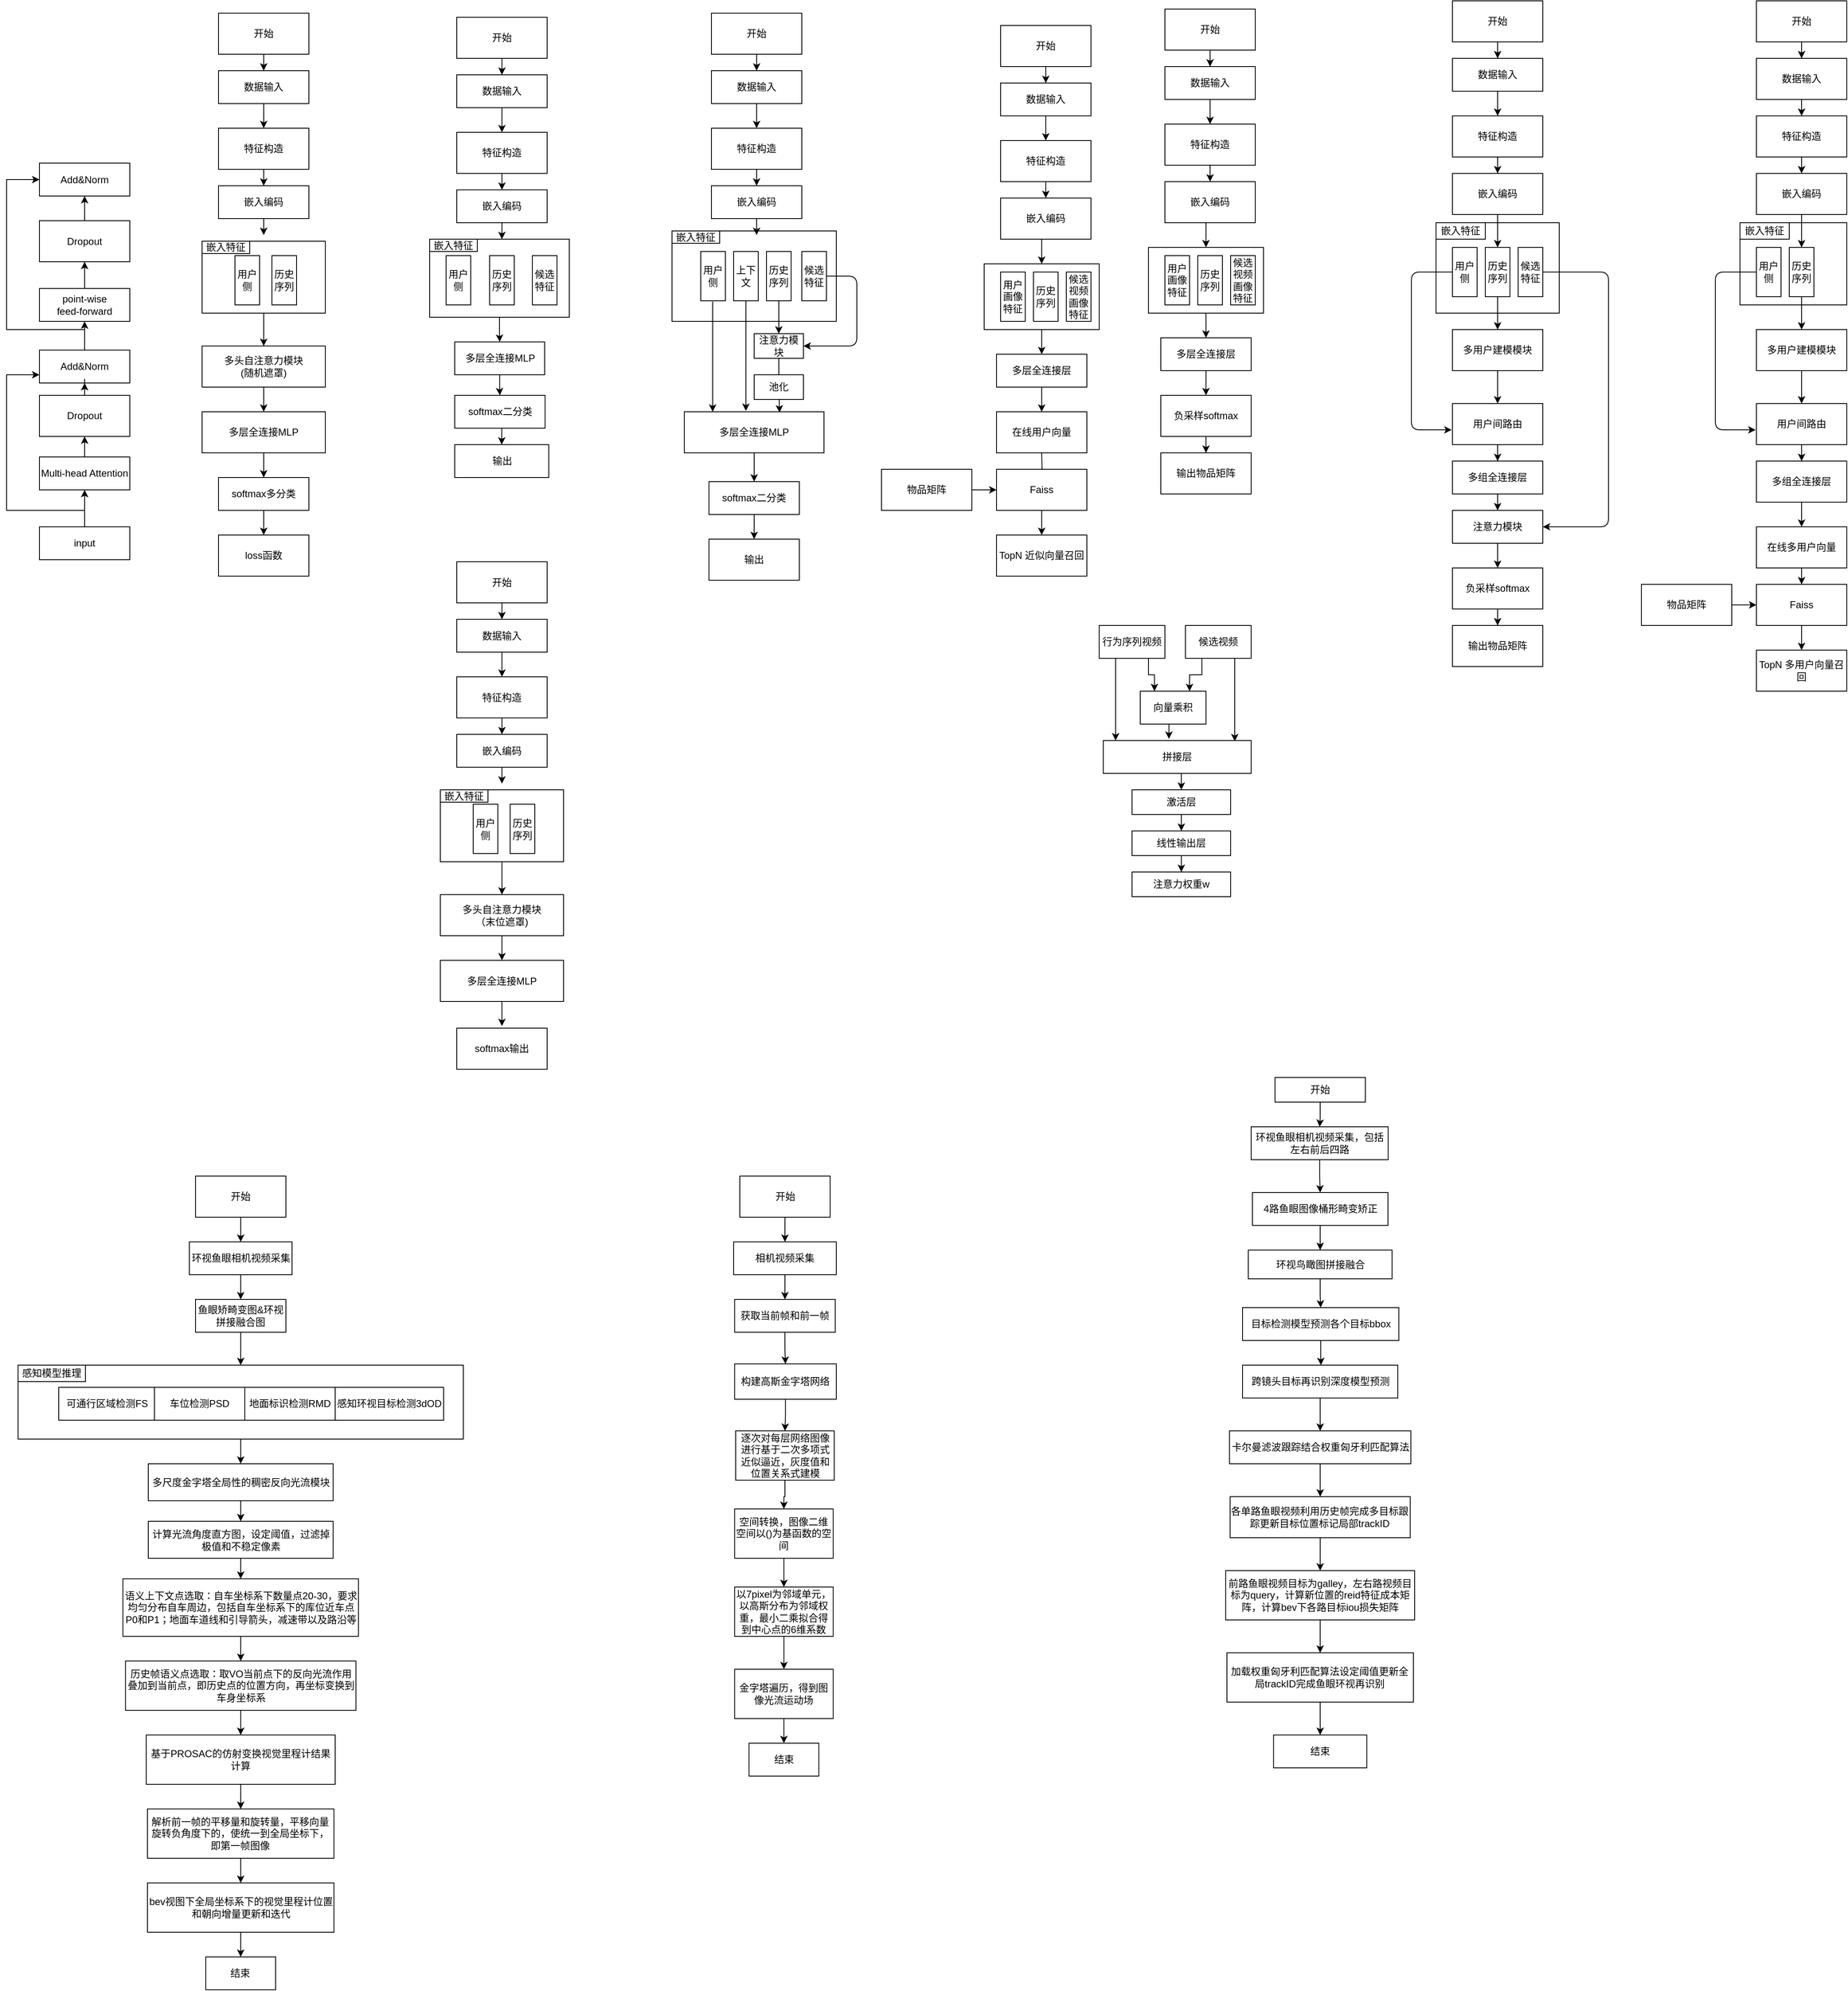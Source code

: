 <mxfile version="19.0.1" type="github">
  <diagram id="kIHqwGlhqWqu5CDYIjrJ" name="Page-1">
    <mxGraphModel dx="3716" dy="1146" grid="1" gridSize="10" guides="1" tooltips="1" connect="1" arrows="1" fold="1" page="1" pageScale="1" pageWidth="827" pageHeight="1169" math="0" shadow="0">
      <root>
        <mxCell id="0" />
        <mxCell id="1" parent="0" />
        <mxCell id="W8ZKWBWc_BNwUwVjPCND-52" value="" style="edgeStyle=orthogonalEdgeStyle;rounded=0;orthogonalLoop=1;jettySize=auto;html=1;fontColor=#000000;" parent="1" source="W8ZKWBWc_BNwUwVjPCND-24" target="W8ZKWBWc_BNwUwVjPCND-32" edge="1">
          <mxGeometry relative="1" as="geometry" />
        </mxCell>
        <mxCell id="W8ZKWBWc_BNwUwVjPCND-24" value="" style="rounded=0;whiteSpace=wrap;html=1;" parent="1" vertex="1">
          <mxGeometry x="-1606" y="1680" width="542" height="90" as="geometry" />
        </mxCell>
        <mxCell id="nO3CZiCc7D_mRMo5f33q-48" value="" style="rounded=0;whiteSpace=wrap;html=1;" parent="1" vertex="1">
          <mxGeometry x="120" y="290" width="150" height="110" as="geometry" />
        </mxCell>
        <mxCell id="nO3CZiCc7D_mRMo5f33q-93" style="edgeStyle=orthogonalEdgeStyle;rounded=0;orthogonalLoop=1;jettySize=auto;html=1;entryX=0.5;entryY=0;entryDx=0;entryDy=0;" parent="1" source="nO3CZiCc7D_mRMo5f33q-1" target="nO3CZiCc7D_mRMo5f33q-4" edge="1">
          <mxGeometry relative="1" as="geometry" />
        </mxCell>
        <mxCell id="nO3CZiCc7D_mRMo5f33q-1" value="开始" style="rounded=0;whiteSpace=wrap;html=1;" parent="1" vertex="1">
          <mxGeometry x="140" y="20" width="110" height="50" as="geometry" />
        </mxCell>
        <mxCell id="nO3CZiCc7D_mRMo5f33q-94" style="edgeStyle=orthogonalEdgeStyle;rounded=0;orthogonalLoop=1;jettySize=auto;html=1;entryX=0.5;entryY=0;entryDx=0;entryDy=0;" parent="1" source="nO3CZiCc7D_mRMo5f33q-4" target="nO3CZiCc7D_mRMo5f33q-5" edge="1">
          <mxGeometry relative="1" as="geometry" />
        </mxCell>
        <mxCell id="nO3CZiCc7D_mRMo5f33q-4" value="数据输入" style="rounded=0;whiteSpace=wrap;html=1;" parent="1" vertex="1">
          <mxGeometry x="140" y="90" width="110" height="40" as="geometry" />
        </mxCell>
        <mxCell id="nO3CZiCc7D_mRMo5f33q-92" style="edgeStyle=orthogonalEdgeStyle;rounded=0;orthogonalLoop=1;jettySize=auto;html=1;exitX=0.5;exitY=1;exitDx=0;exitDy=0;entryX=0.5;entryY=0;entryDx=0;entryDy=0;" parent="1" source="nO3CZiCc7D_mRMo5f33q-5" target="nO3CZiCc7D_mRMo5f33q-6" edge="1">
          <mxGeometry relative="1" as="geometry" />
        </mxCell>
        <mxCell id="nO3CZiCc7D_mRMo5f33q-5" value="特征构造" style="rounded=0;whiteSpace=wrap;html=1;" parent="1" vertex="1">
          <mxGeometry x="140" y="160" width="110" height="50" as="geometry" />
        </mxCell>
        <mxCell id="nO3CZiCc7D_mRMo5f33q-58" style="edgeStyle=orthogonalEdgeStyle;rounded=0;orthogonalLoop=1;jettySize=auto;html=1;exitX=0.5;exitY=1;exitDx=0;exitDy=0;entryX=0.5;entryY=0;entryDx=0;entryDy=0;" parent="1" source="nO3CZiCc7D_mRMo5f33q-6" target="nO3CZiCc7D_mRMo5f33q-46" edge="1">
          <mxGeometry relative="1" as="geometry" />
        </mxCell>
        <mxCell id="nO3CZiCc7D_mRMo5f33q-6" value="嵌入编码" style="rounded=0;whiteSpace=wrap;html=1;" parent="1" vertex="1">
          <mxGeometry x="140" y="230" width="110" height="50" as="geometry" />
        </mxCell>
        <mxCell id="nO3CZiCc7D_mRMo5f33q-12" value="" style="edgeStyle=orthogonalEdgeStyle;rounded=0;orthogonalLoop=1;jettySize=auto;html=1;" parent="1" source="nO3CZiCc7D_mRMo5f33q-7" target="nO3CZiCc7D_mRMo5f33q-11" edge="1">
          <mxGeometry relative="1" as="geometry" />
        </mxCell>
        <mxCell id="nO3CZiCc7D_mRMo5f33q-7" value="多用户建模模块" style="rounded=0;whiteSpace=wrap;html=1;" parent="1" vertex="1">
          <mxGeometry x="140" y="420" width="110" height="50" as="geometry" />
        </mxCell>
        <mxCell id="nO3CZiCc7D_mRMo5f33q-14" value="" style="edgeStyle=orthogonalEdgeStyle;rounded=0;orthogonalLoop=1;jettySize=auto;html=1;" parent="1" source="nO3CZiCc7D_mRMo5f33q-11" target="nO3CZiCc7D_mRMo5f33q-13" edge="1">
          <mxGeometry relative="1" as="geometry" />
        </mxCell>
        <mxCell id="nO3CZiCc7D_mRMo5f33q-11" value="用户间路由" style="rounded=0;whiteSpace=wrap;html=1;" parent="1" vertex="1">
          <mxGeometry x="140" y="510" width="110" height="50" as="geometry" />
        </mxCell>
        <mxCell id="nO3CZiCc7D_mRMo5f33q-96" style="edgeStyle=orthogonalEdgeStyle;rounded=0;orthogonalLoop=1;jettySize=auto;html=1;exitX=0.5;exitY=1;exitDx=0;exitDy=0;entryX=0.5;entryY=0;entryDx=0;entryDy=0;" parent="1" source="nO3CZiCc7D_mRMo5f33q-13" target="nO3CZiCc7D_mRMo5f33q-34" edge="1">
          <mxGeometry relative="1" as="geometry" />
        </mxCell>
        <mxCell id="nO3CZiCc7D_mRMo5f33q-13" value="多组全连接层" style="rounded=0;whiteSpace=wrap;html=1;" parent="1" vertex="1">
          <mxGeometry x="140" y="580" width="110" height="40" as="geometry" />
        </mxCell>
        <mxCell id="nO3CZiCc7D_mRMo5f33q-61" value="" style="edgeStyle=orthogonalEdgeStyle;rounded=0;orthogonalLoop=1;jettySize=auto;html=1;" parent="1" source="nO3CZiCc7D_mRMo5f33q-15" target="nO3CZiCc7D_mRMo5f33q-60" edge="1">
          <mxGeometry relative="1" as="geometry" />
        </mxCell>
        <mxCell id="nO3CZiCc7D_mRMo5f33q-15" value="负采样softmax" style="rounded=0;whiteSpace=wrap;html=1;" parent="1" vertex="1">
          <mxGeometry x="140" y="710" width="110" height="50" as="geometry" />
        </mxCell>
        <mxCell id="nO3CZiCc7D_mRMo5f33q-98" style="edgeStyle=orthogonalEdgeStyle;rounded=0;orthogonalLoop=1;jettySize=auto;html=1;exitX=0.5;exitY=1;exitDx=0;exitDy=0;entryX=0.5;entryY=0;entryDx=0;entryDy=0;" parent="1" source="nO3CZiCc7D_mRMo5f33q-34" target="nO3CZiCc7D_mRMo5f33q-15" edge="1">
          <mxGeometry relative="1" as="geometry" />
        </mxCell>
        <mxCell id="nO3CZiCc7D_mRMo5f33q-34" value="注意力模块" style="rounded=0;whiteSpace=wrap;html=1;" parent="1" vertex="1">
          <mxGeometry x="140" y="640" width="110" height="40" as="geometry" />
        </mxCell>
        <mxCell id="nO3CZiCc7D_mRMo5f33q-45" value="用户侧" style="rounded=0;whiteSpace=wrap;html=1;" parent="1" vertex="1">
          <mxGeometry x="140" y="320" width="30" height="60" as="geometry" />
        </mxCell>
        <mxCell id="nO3CZiCc7D_mRMo5f33q-59" value="" style="edgeStyle=orthogonalEdgeStyle;rounded=0;orthogonalLoop=1;jettySize=auto;html=1;" parent="1" source="nO3CZiCc7D_mRMo5f33q-46" target="nO3CZiCc7D_mRMo5f33q-7" edge="1">
          <mxGeometry relative="1" as="geometry" />
        </mxCell>
        <mxCell id="nO3CZiCc7D_mRMo5f33q-46" value="历史序列" style="rounded=0;whiteSpace=wrap;html=1;" parent="1" vertex="1">
          <mxGeometry x="180" y="320" width="30" height="60" as="geometry" />
        </mxCell>
        <mxCell id="nO3CZiCc7D_mRMo5f33q-47" value="候选特征" style="rounded=0;whiteSpace=wrap;html=1;" parent="1" vertex="1">
          <mxGeometry x="220" y="320" width="30" height="60" as="geometry" />
        </mxCell>
        <mxCell id="nO3CZiCc7D_mRMo5f33q-52" value="嵌入特征" style="rounded=0;whiteSpace=wrap;html=1;" parent="1" vertex="1">
          <mxGeometry x="120" y="290" width="60" height="20" as="geometry" />
        </mxCell>
        <mxCell id="nO3CZiCc7D_mRMo5f33q-56" value="" style="edgeStyle=elbowEdgeStyle;elbow=vertical;endArrow=classic;html=1;exitX=0;exitY=0.5;exitDx=0;exitDy=0;entryX=-0.009;entryY=0.64;entryDx=0;entryDy=0;entryPerimeter=0;" parent="1" source="nO3CZiCc7D_mRMo5f33q-45" target="nO3CZiCc7D_mRMo5f33q-11" edge="1">
          <mxGeometry width="50" height="50" relative="1" as="geometry">
            <mxPoint x="50" y="360" as="sourcePoint" />
            <mxPoint x="120" y="630" as="targetPoint" />
            <Array as="points">
              <mxPoint x="90" y="450" />
              <mxPoint x="90" y="530" />
              <mxPoint x="90" y="480" />
              <mxPoint x="50" y="440" />
            </Array>
          </mxGeometry>
        </mxCell>
        <mxCell id="nO3CZiCc7D_mRMo5f33q-57" value="" style="edgeStyle=elbowEdgeStyle;elbow=vertical;endArrow=classic;html=1;entryX=1;entryY=0.5;entryDx=0;entryDy=0;exitX=1;exitY=0.5;exitDx=0;exitDy=0;" parent="1" source="nO3CZiCc7D_mRMo5f33q-47" target="nO3CZiCc7D_mRMo5f33q-34" edge="1">
          <mxGeometry width="50" height="50" relative="1" as="geometry">
            <mxPoint x="310" y="350" as="sourcePoint" />
            <mxPoint x="360" y="560" as="targetPoint" />
            <Array as="points">
              <mxPoint x="330" y="530" />
              <mxPoint x="100" y="540" />
              <mxPoint x="100" y="490" />
              <mxPoint x="60" y="450" />
            </Array>
          </mxGeometry>
        </mxCell>
        <mxCell id="nO3CZiCc7D_mRMo5f33q-60" value="输出物品矩阵" style="rounded=0;whiteSpace=wrap;html=1;" parent="1" vertex="1">
          <mxGeometry x="140" y="780" width="110" height="50" as="geometry" />
        </mxCell>
        <mxCell id="nO3CZiCc7D_mRMo5f33q-62" value="" style="rounded=0;whiteSpace=wrap;html=1;" parent="1" vertex="1">
          <mxGeometry x="490" y="290" width="130" height="100" as="geometry" />
        </mxCell>
        <mxCell id="nO3CZiCc7D_mRMo5f33q-99" style="edgeStyle=orthogonalEdgeStyle;rounded=0;orthogonalLoop=1;jettySize=auto;html=1;entryX=0.5;entryY=0;entryDx=0;entryDy=0;" parent="1" source="nO3CZiCc7D_mRMo5f33q-64" target="nO3CZiCc7D_mRMo5f33q-66" edge="1">
          <mxGeometry relative="1" as="geometry" />
        </mxCell>
        <mxCell id="nO3CZiCc7D_mRMo5f33q-64" value="开始" style="rounded=0;whiteSpace=wrap;html=1;" parent="1" vertex="1">
          <mxGeometry x="510" y="20" width="110" height="50" as="geometry" />
        </mxCell>
        <mxCell id="nO3CZiCc7D_mRMo5f33q-100" style="edgeStyle=orthogonalEdgeStyle;rounded=0;orthogonalLoop=1;jettySize=auto;html=1;exitX=0.5;exitY=1;exitDx=0;exitDy=0;entryX=0.5;entryY=0;entryDx=0;entryDy=0;" parent="1" source="nO3CZiCc7D_mRMo5f33q-66" target="nO3CZiCc7D_mRMo5f33q-67" edge="1">
          <mxGeometry relative="1" as="geometry" />
        </mxCell>
        <mxCell id="nO3CZiCc7D_mRMo5f33q-66" value="数据输入" style="rounded=0;whiteSpace=wrap;html=1;" parent="1" vertex="1">
          <mxGeometry x="510" y="90" width="110" height="50" as="geometry" />
        </mxCell>
        <mxCell id="nO3CZiCc7D_mRMo5f33q-95" style="edgeStyle=orthogonalEdgeStyle;rounded=0;orthogonalLoop=1;jettySize=auto;html=1;exitX=0.5;exitY=1;exitDx=0;exitDy=0;entryX=0.5;entryY=0;entryDx=0;entryDy=0;" parent="1" source="nO3CZiCc7D_mRMo5f33q-67" target="nO3CZiCc7D_mRMo5f33q-69" edge="1">
          <mxGeometry relative="1" as="geometry" />
        </mxCell>
        <mxCell id="nO3CZiCc7D_mRMo5f33q-67" value="特征构造" style="rounded=0;whiteSpace=wrap;html=1;" parent="1" vertex="1">
          <mxGeometry x="510" y="160" width="110" height="50" as="geometry" />
        </mxCell>
        <mxCell id="nO3CZiCc7D_mRMo5f33q-68" style="edgeStyle=orthogonalEdgeStyle;rounded=0;orthogonalLoop=1;jettySize=auto;html=1;exitX=0.5;exitY=1;exitDx=0;exitDy=0;entryX=0.5;entryY=0;entryDx=0;entryDy=0;" parent="1" source="nO3CZiCc7D_mRMo5f33q-69" target="nO3CZiCc7D_mRMo5f33q-81" edge="1">
          <mxGeometry relative="1" as="geometry" />
        </mxCell>
        <mxCell id="nO3CZiCc7D_mRMo5f33q-69" value="嵌入编码" style="rounded=0;whiteSpace=wrap;html=1;" parent="1" vertex="1">
          <mxGeometry x="510" y="230" width="110" height="50" as="geometry" />
        </mxCell>
        <mxCell id="nO3CZiCc7D_mRMo5f33q-70" value="" style="edgeStyle=orthogonalEdgeStyle;rounded=0;orthogonalLoop=1;jettySize=auto;html=1;" parent="1" source="nO3CZiCc7D_mRMo5f33q-71" target="nO3CZiCc7D_mRMo5f33q-73" edge="1">
          <mxGeometry relative="1" as="geometry" />
        </mxCell>
        <mxCell id="nO3CZiCc7D_mRMo5f33q-71" value="多用户建模模块" style="rounded=0;whiteSpace=wrap;html=1;" parent="1" vertex="1">
          <mxGeometry x="510" y="420" width="110" height="50" as="geometry" />
        </mxCell>
        <mxCell id="nO3CZiCc7D_mRMo5f33q-72" value="" style="edgeStyle=orthogonalEdgeStyle;rounded=0;orthogonalLoop=1;jettySize=auto;html=1;" parent="1" source="nO3CZiCc7D_mRMo5f33q-73" target="nO3CZiCc7D_mRMo5f33q-75" edge="1">
          <mxGeometry relative="1" as="geometry" />
        </mxCell>
        <mxCell id="nO3CZiCc7D_mRMo5f33q-73" value="用户间路由" style="rounded=0;whiteSpace=wrap;html=1;" parent="1" vertex="1">
          <mxGeometry x="510" y="510" width="110" height="50" as="geometry" />
        </mxCell>
        <mxCell id="nO3CZiCc7D_mRMo5f33q-74" value="" style="edgeStyle=orthogonalEdgeStyle;rounded=0;orthogonalLoop=1;jettySize=auto;html=1;" parent="1" source="nO3CZiCc7D_mRMo5f33q-75" target="nO3CZiCc7D_mRMo5f33q-77" edge="1">
          <mxGeometry relative="1" as="geometry" />
        </mxCell>
        <mxCell id="nO3CZiCc7D_mRMo5f33q-75" value="多组全连接层" style="rounded=0;whiteSpace=wrap;html=1;" parent="1" vertex="1">
          <mxGeometry x="510" y="580" width="110" height="50" as="geometry" />
        </mxCell>
        <mxCell id="nO3CZiCc7D_mRMo5f33q-76" value="" style="edgeStyle=orthogonalEdgeStyle;rounded=0;orthogonalLoop=1;jettySize=auto;html=1;" parent="1" source="nO3CZiCc7D_mRMo5f33q-77" target="nO3CZiCc7D_mRMo5f33q-86" edge="1">
          <mxGeometry relative="1" as="geometry" />
        </mxCell>
        <mxCell id="nO3CZiCc7D_mRMo5f33q-77" value="在线多用户向量" style="rounded=0;whiteSpace=wrap;html=1;" parent="1" vertex="1">
          <mxGeometry x="510" y="660" width="110" height="50" as="geometry" />
        </mxCell>
        <mxCell id="nO3CZiCc7D_mRMo5f33q-79" value="用户侧" style="rounded=0;whiteSpace=wrap;html=1;" parent="1" vertex="1">
          <mxGeometry x="510" y="320" width="30" height="60" as="geometry" />
        </mxCell>
        <mxCell id="nO3CZiCc7D_mRMo5f33q-80" value="" style="edgeStyle=orthogonalEdgeStyle;rounded=0;orthogonalLoop=1;jettySize=auto;html=1;" parent="1" source="nO3CZiCc7D_mRMo5f33q-81" target="nO3CZiCc7D_mRMo5f33q-71" edge="1">
          <mxGeometry relative="1" as="geometry" />
        </mxCell>
        <mxCell id="nO3CZiCc7D_mRMo5f33q-81" value="历史序列" style="rounded=0;whiteSpace=wrap;html=1;" parent="1" vertex="1">
          <mxGeometry x="550" y="320" width="30" height="60" as="geometry" />
        </mxCell>
        <mxCell id="nO3CZiCc7D_mRMo5f33q-83" value="嵌入特征" style="rounded=0;whiteSpace=wrap;html=1;" parent="1" vertex="1">
          <mxGeometry x="490" y="290" width="60" height="20" as="geometry" />
        </mxCell>
        <mxCell id="nO3CZiCc7D_mRMo5f33q-84" value="" style="edgeStyle=elbowEdgeStyle;elbow=vertical;endArrow=classic;html=1;exitX=0;exitY=0.5;exitDx=0;exitDy=0;entryX=-0.009;entryY=0.64;entryDx=0;entryDy=0;entryPerimeter=0;" parent="1" source="nO3CZiCc7D_mRMo5f33q-79" target="nO3CZiCc7D_mRMo5f33q-73" edge="1">
          <mxGeometry width="50" height="50" relative="1" as="geometry">
            <mxPoint x="420" y="360" as="sourcePoint" />
            <mxPoint x="490" y="630" as="targetPoint" />
            <Array as="points">
              <mxPoint x="460" y="450" />
              <mxPoint x="460" y="530" />
              <mxPoint x="460" y="480" />
              <mxPoint x="420" y="440" />
            </Array>
          </mxGeometry>
        </mxCell>
        <mxCell id="nO3CZiCc7D_mRMo5f33q-90" value="" style="edgeStyle=orthogonalEdgeStyle;rounded=0;orthogonalLoop=1;jettySize=auto;html=1;" parent="1" source="nO3CZiCc7D_mRMo5f33q-86" target="nO3CZiCc7D_mRMo5f33q-89" edge="1">
          <mxGeometry relative="1" as="geometry" />
        </mxCell>
        <mxCell id="nO3CZiCc7D_mRMo5f33q-86" value="Faiss" style="rounded=0;whiteSpace=wrap;html=1;" parent="1" vertex="1">
          <mxGeometry x="510" y="730" width="110" height="50" as="geometry" />
        </mxCell>
        <mxCell id="nO3CZiCc7D_mRMo5f33q-88" value="" style="edgeStyle=orthogonalEdgeStyle;rounded=0;orthogonalLoop=1;jettySize=auto;html=1;" parent="1" source="nO3CZiCc7D_mRMo5f33q-87" target="nO3CZiCc7D_mRMo5f33q-86" edge="1">
          <mxGeometry relative="1" as="geometry" />
        </mxCell>
        <mxCell id="nO3CZiCc7D_mRMo5f33q-87" value="物品矩阵" style="rounded=0;whiteSpace=wrap;html=1;" parent="1" vertex="1">
          <mxGeometry x="370" y="730" width="110" height="50" as="geometry" />
        </mxCell>
        <mxCell id="nO3CZiCc7D_mRMo5f33q-89" value="TopN 多用户向量召回" style="rounded=0;whiteSpace=wrap;html=1;" parent="1" vertex="1">
          <mxGeometry x="510" y="810" width="110" height="50" as="geometry" />
        </mxCell>
        <mxCell id="nO3CZiCc7D_mRMo5f33q-133" style="edgeStyle=orthogonalEdgeStyle;rounded=0;orthogonalLoop=1;jettySize=auto;html=1;exitX=0.5;exitY=1;exitDx=0;exitDy=0;entryX=0.5;entryY=0;entryDx=0;entryDy=0;" parent="1" target="nO3CZiCc7D_mRMo5f33q-115" edge="1">
          <mxGeometry relative="1" as="geometry">
            <mxPoint x="-165" y="400" as="sourcePoint" />
          </mxGeometry>
        </mxCell>
        <mxCell id="nO3CZiCc7D_mRMo5f33q-101" value="" style="rounded=0;whiteSpace=wrap;html=1;" parent="1" vertex="1">
          <mxGeometry x="-230" y="320" width="140" height="80" as="geometry" />
        </mxCell>
        <mxCell id="nO3CZiCc7D_mRMo5f33q-102" style="edgeStyle=orthogonalEdgeStyle;rounded=0;orthogonalLoop=1;jettySize=auto;html=1;entryX=0.5;entryY=0;entryDx=0;entryDy=0;" parent="1" source="nO3CZiCc7D_mRMo5f33q-103" target="nO3CZiCc7D_mRMo5f33q-105" edge="1">
          <mxGeometry relative="1" as="geometry" />
        </mxCell>
        <mxCell id="nO3CZiCc7D_mRMo5f33q-103" value="开始" style="rounded=0;whiteSpace=wrap;html=1;" parent="1" vertex="1">
          <mxGeometry x="-210" y="30" width="110" height="50" as="geometry" />
        </mxCell>
        <mxCell id="nO3CZiCc7D_mRMo5f33q-104" style="edgeStyle=orthogonalEdgeStyle;rounded=0;orthogonalLoop=1;jettySize=auto;html=1;entryX=0.5;entryY=0;entryDx=0;entryDy=0;" parent="1" source="nO3CZiCc7D_mRMo5f33q-105" target="nO3CZiCc7D_mRMo5f33q-107" edge="1">
          <mxGeometry relative="1" as="geometry" />
        </mxCell>
        <mxCell id="nO3CZiCc7D_mRMo5f33q-105" value="数据输入" style="rounded=0;whiteSpace=wrap;html=1;" parent="1" vertex="1">
          <mxGeometry x="-210" y="100" width="110" height="40" as="geometry" />
        </mxCell>
        <mxCell id="nO3CZiCc7D_mRMo5f33q-106" style="edgeStyle=orthogonalEdgeStyle;rounded=0;orthogonalLoop=1;jettySize=auto;html=1;exitX=0.5;exitY=1;exitDx=0;exitDy=0;entryX=0.5;entryY=0;entryDx=0;entryDy=0;" parent="1" source="nO3CZiCc7D_mRMo5f33q-107" target="nO3CZiCc7D_mRMo5f33q-109" edge="1">
          <mxGeometry relative="1" as="geometry" />
        </mxCell>
        <mxCell id="nO3CZiCc7D_mRMo5f33q-107" value="特征构造" style="rounded=0;whiteSpace=wrap;html=1;" parent="1" vertex="1">
          <mxGeometry x="-210" y="170" width="110" height="50" as="geometry" />
        </mxCell>
        <mxCell id="nO3CZiCc7D_mRMo5f33q-131" style="edgeStyle=orthogonalEdgeStyle;rounded=0;orthogonalLoop=1;jettySize=auto;html=1;exitX=0.5;exitY=1;exitDx=0;exitDy=0;entryX=0.5;entryY=0;entryDx=0;entryDy=0;" parent="1" source="nO3CZiCc7D_mRMo5f33q-109" target="nO3CZiCc7D_mRMo5f33q-101" edge="1">
          <mxGeometry relative="1" as="geometry" />
        </mxCell>
        <mxCell id="nO3CZiCc7D_mRMo5f33q-109" value="嵌入编码" style="rounded=0;whiteSpace=wrap;html=1;" parent="1" vertex="1">
          <mxGeometry x="-210" y="240" width="110" height="50" as="geometry" />
        </mxCell>
        <mxCell id="nO3CZiCc7D_mRMo5f33q-134" style="edgeStyle=orthogonalEdgeStyle;rounded=0;orthogonalLoop=1;jettySize=auto;html=1;exitX=0.5;exitY=1;exitDx=0;exitDy=0;entryX=0.5;entryY=0;entryDx=0;entryDy=0;" parent="1" source="nO3CZiCc7D_mRMo5f33q-115" target="nO3CZiCc7D_mRMo5f33q-117" edge="1">
          <mxGeometry relative="1" as="geometry" />
        </mxCell>
        <mxCell id="nO3CZiCc7D_mRMo5f33q-115" value="多层全连接层" style="rounded=0;whiteSpace=wrap;html=1;" parent="1" vertex="1">
          <mxGeometry x="-215" y="430" width="110" height="40" as="geometry" />
        </mxCell>
        <mxCell id="nO3CZiCc7D_mRMo5f33q-116" value="" style="edgeStyle=orthogonalEdgeStyle;rounded=0;orthogonalLoop=1;jettySize=auto;html=1;" parent="1" source="nO3CZiCc7D_mRMo5f33q-117" target="nO3CZiCc7D_mRMo5f33q-127" edge="1">
          <mxGeometry relative="1" as="geometry" />
        </mxCell>
        <mxCell id="nO3CZiCc7D_mRMo5f33q-117" value="负采样softmax" style="rounded=0;whiteSpace=wrap;html=1;" parent="1" vertex="1">
          <mxGeometry x="-215" y="500" width="110" height="50" as="geometry" />
        </mxCell>
        <mxCell id="nO3CZiCc7D_mRMo5f33q-120" value="用户画像特征" style="rounded=0;whiteSpace=wrap;html=1;" parent="1" vertex="1">
          <mxGeometry x="-210" y="330" width="30" height="60" as="geometry" />
        </mxCell>
        <mxCell id="nO3CZiCc7D_mRMo5f33q-122" value="历史序列" style="rounded=0;whiteSpace=wrap;html=1;" parent="1" vertex="1">
          <mxGeometry x="-170" y="330" width="30" height="60" as="geometry" />
        </mxCell>
        <mxCell id="nO3CZiCc7D_mRMo5f33q-123" value="候选视频画像特征" style="rounded=0;whiteSpace=wrap;html=1;" parent="1" vertex="1">
          <mxGeometry x="-130" y="330" width="30" height="60" as="geometry" />
        </mxCell>
        <mxCell id="nO3CZiCc7D_mRMo5f33q-127" value="输出物品矩阵" style="rounded=0;whiteSpace=wrap;html=1;" parent="1" vertex="1">
          <mxGeometry x="-215" y="570" width="110" height="50" as="geometry" />
        </mxCell>
        <mxCell id="nO3CZiCc7D_mRMo5f33q-135" value="" style="rounded=0;whiteSpace=wrap;html=1;" parent="1" vertex="1">
          <mxGeometry x="-810" y="300" width="200" height="110" as="geometry" />
        </mxCell>
        <mxCell id="nO3CZiCc7D_mRMo5f33q-136" style="edgeStyle=orthogonalEdgeStyle;rounded=0;orthogonalLoop=1;jettySize=auto;html=1;entryX=0.5;entryY=0;entryDx=0;entryDy=0;" parent="1" source="nO3CZiCc7D_mRMo5f33q-137" target="nO3CZiCc7D_mRMo5f33q-139" edge="1">
          <mxGeometry relative="1" as="geometry" />
        </mxCell>
        <mxCell id="nO3CZiCc7D_mRMo5f33q-137" value="开始" style="rounded=0;whiteSpace=wrap;html=1;" parent="1" vertex="1">
          <mxGeometry x="-762" y="35" width="110" height="50" as="geometry" />
        </mxCell>
        <mxCell id="nO3CZiCc7D_mRMo5f33q-138" style="edgeStyle=orthogonalEdgeStyle;rounded=0;orthogonalLoop=1;jettySize=auto;html=1;entryX=0.5;entryY=0;entryDx=0;entryDy=0;" parent="1" source="nO3CZiCc7D_mRMo5f33q-139" target="nO3CZiCc7D_mRMo5f33q-141" edge="1">
          <mxGeometry relative="1" as="geometry" />
        </mxCell>
        <mxCell id="nO3CZiCc7D_mRMo5f33q-139" value="数据输入" style="rounded=0;whiteSpace=wrap;html=1;" parent="1" vertex="1">
          <mxGeometry x="-762" y="105" width="110" height="40" as="geometry" />
        </mxCell>
        <mxCell id="nO3CZiCc7D_mRMo5f33q-140" style="edgeStyle=orthogonalEdgeStyle;rounded=0;orthogonalLoop=1;jettySize=auto;html=1;exitX=0.5;exitY=1;exitDx=0;exitDy=0;entryX=0.5;entryY=0;entryDx=0;entryDy=0;" parent="1" source="nO3CZiCc7D_mRMo5f33q-141" target="nO3CZiCc7D_mRMo5f33q-143" edge="1">
          <mxGeometry relative="1" as="geometry" />
        </mxCell>
        <mxCell id="nO3CZiCc7D_mRMo5f33q-141" value="特征构造" style="rounded=0;whiteSpace=wrap;html=1;" parent="1" vertex="1">
          <mxGeometry x="-762" y="175" width="110" height="50" as="geometry" />
        </mxCell>
        <mxCell id="nO3CZiCc7D_mRMo5f33q-142" style="edgeStyle=orthogonalEdgeStyle;rounded=0;orthogonalLoop=1;jettySize=auto;html=1;exitX=0.5;exitY=1;exitDx=0;exitDy=0;" parent="1" source="nO3CZiCc7D_mRMo5f33q-143" edge="1">
          <mxGeometry relative="1" as="geometry">
            <mxPoint x="-707" y="305" as="targetPoint" />
          </mxGeometry>
        </mxCell>
        <mxCell id="nO3CZiCc7D_mRMo5f33q-143" value="嵌入编码" style="rounded=0;whiteSpace=wrap;html=1;" parent="1" vertex="1">
          <mxGeometry x="-762" y="245" width="110" height="40" as="geometry" />
        </mxCell>
        <mxCell id="nO3CZiCc7D_mRMo5f33q-144" value="" style="edgeStyle=orthogonalEdgeStyle;rounded=0;orthogonalLoop=1;jettySize=auto;html=1;entryX=0.682;entryY=0.02;entryDx=0;entryDy=0;entryPerimeter=0;" parent="1" source="nO3CZiCc7D_mRMo5f33q-145" target="nO3CZiCc7D_mRMo5f33q-147" edge="1">
          <mxGeometry relative="1" as="geometry" />
        </mxCell>
        <mxCell id="nO3CZiCc7D_mRMo5f33q-145" value="注意力模块" style="rounded=0;whiteSpace=wrap;html=1;" parent="1" vertex="1">
          <mxGeometry x="-710" y="425" width="60" height="30" as="geometry" />
        </mxCell>
        <mxCell id="nO3CZiCc7D_mRMo5f33q-171" style="edgeStyle=orthogonalEdgeStyle;rounded=0;orthogonalLoop=1;jettySize=auto;html=1;entryX=0.5;entryY=0;entryDx=0;entryDy=0;" parent="1" source="nO3CZiCc7D_mRMo5f33q-147" target="nO3CZiCc7D_mRMo5f33q-153" edge="1">
          <mxGeometry relative="1" as="geometry" />
        </mxCell>
        <mxCell id="nO3CZiCc7D_mRMo5f33q-147" value="&lt;span&gt;多层全连接MLP&lt;/span&gt;" style="rounded=0;whiteSpace=wrap;html=1;" parent="1" vertex="1">
          <mxGeometry x="-795" y="520" width="170" height="50" as="geometry" />
        </mxCell>
        <mxCell id="nO3CZiCc7D_mRMo5f33q-151" value="输出" style="rounded=0;whiteSpace=wrap;html=1;" parent="1" vertex="1">
          <mxGeometry x="-765" y="675" width="110" height="50" as="geometry" />
        </mxCell>
        <mxCell id="nO3CZiCc7D_mRMo5f33q-152" style="edgeStyle=orthogonalEdgeStyle;rounded=0;orthogonalLoop=1;jettySize=auto;html=1;exitX=0.5;exitY=1;exitDx=0;exitDy=0;entryX=0.5;entryY=0;entryDx=0;entryDy=0;" parent="1" source="nO3CZiCc7D_mRMo5f33q-153" target="nO3CZiCc7D_mRMo5f33q-151" edge="1">
          <mxGeometry relative="1" as="geometry" />
        </mxCell>
        <mxCell id="nO3CZiCc7D_mRMo5f33q-153" value="softmax二分类" style="rounded=0;whiteSpace=wrap;html=1;" parent="1" vertex="1">
          <mxGeometry x="-765" y="605" width="110" height="40" as="geometry" />
        </mxCell>
        <mxCell id="nO3CZiCc7D_mRMo5f33q-154" value="用户侧" style="rounded=0;whiteSpace=wrap;html=1;" parent="1" vertex="1">
          <mxGeometry x="-775" y="325" width="30" height="60" as="geometry" />
        </mxCell>
        <mxCell id="nO3CZiCc7D_mRMo5f33q-155" value="" style="edgeStyle=orthogonalEdgeStyle;rounded=0;orthogonalLoop=1;jettySize=auto;html=1;" parent="1" source="nO3CZiCc7D_mRMo5f33q-156" target="nO3CZiCc7D_mRMo5f33q-145" edge="1">
          <mxGeometry relative="1" as="geometry" />
        </mxCell>
        <mxCell id="nO3CZiCc7D_mRMo5f33q-156" value="历史序列" style="rounded=0;whiteSpace=wrap;html=1;" parent="1" vertex="1">
          <mxGeometry x="-695" y="325" width="30" height="60" as="geometry" />
        </mxCell>
        <mxCell id="nO3CZiCc7D_mRMo5f33q-167" style="edgeStyle=orthogonalEdgeStyle;rounded=0;orthogonalLoop=1;jettySize=auto;html=1;entryX=0.441;entryY=-0.02;entryDx=0;entryDy=0;entryPerimeter=0;" parent="1" source="nO3CZiCc7D_mRMo5f33q-157" target="nO3CZiCc7D_mRMo5f33q-147" edge="1">
          <mxGeometry relative="1" as="geometry" />
        </mxCell>
        <mxCell id="nO3CZiCc7D_mRMo5f33q-157" value="上下文" style="rounded=0;whiteSpace=wrap;html=1;" parent="1" vertex="1">
          <mxGeometry x="-735" y="325" width="30" height="60" as="geometry" />
        </mxCell>
        <mxCell id="nO3CZiCc7D_mRMo5f33q-160" value="" style="edgeStyle=elbowEdgeStyle;elbow=vertical;endArrow=classic;html=1;entryX=1;entryY=0.5;entryDx=0;entryDy=0;exitX=1;exitY=0.5;exitDx=0;exitDy=0;" parent="1" source="nO3CZiCc7D_mRMo5f33q-162" target="nO3CZiCc7D_mRMo5f33q-145" edge="1">
          <mxGeometry width="50" height="50" relative="1" as="geometry">
            <mxPoint x="-605" y="355" as="sourcePoint" />
            <mxPoint x="-555" y="565" as="targetPoint" />
            <Array as="points">
              <mxPoint x="-585" y="535" />
              <mxPoint x="-815" y="545" />
              <mxPoint x="-815" y="495" />
              <mxPoint x="-855" y="455" />
            </Array>
          </mxGeometry>
        </mxCell>
        <mxCell id="nO3CZiCc7D_mRMo5f33q-162" value="候选特征" style="rounded=0;whiteSpace=wrap;html=1;" parent="1" vertex="1">
          <mxGeometry x="-652" y="325" width="30" height="60" as="geometry" />
        </mxCell>
        <mxCell id="nO3CZiCc7D_mRMo5f33q-169" value="池化" style="rounded=0;whiteSpace=wrap;html=1;" parent="1" vertex="1">
          <mxGeometry x="-710" y="475" width="60" height="30" as="geometry" />
        </mxCell>
        <mxCell id="nO3CZiCc7D_mRMo5f33q-172" style="edgeStyle=orthogonalEdgeStyle;rounded=0;orthogonalLoop=1;jettySize=auto;html=1;entryX=0.441;entryY=-0.02;entryDx=0;entryDy=0;entryPerimeter=0;" parent="1" edge="1">
          <mxGeometry relative="1" as="geometry">
            <mxPoint x="-760.5" y="386" as="sourcePoint" />
            <mxPoint x="-760.5" y="520" as="targetPoint" />
          </mxGeometry>
        </mxCell>
        <mxCell id="nO3CZiCc7D_mRMo5f33q-175" value="嵌入特征" style="rounded=0;whiteSpace=wrap;html=1;" parent="1" vertex="1">
          <mxGeometry x="-810" y="300" width="58" height="15" as="geometry" />
        </mxCell>
        <mxCell id="nO3CZiCc7D_mRMo5f33q-276" value="" style="edgeStyle=orthogonalEdgeStyle;rounded=0;orthogonalLoop=1;jettySize=auto;html=1;entryX=0.216;entryY=0;entryDx=0;entryDy=0;entryPerimeter=0;exitX=0.75;exitY=1;exitDx=0;exitDy=0;" parent="1" source="nO3CZiCc7D_mRMo5f33q-274" target="nO3CZiCc7D_mRMo5f33q-275" edge="1">
          <mxGeometry relative="1" as="geometry" />
        </mxCell>
        <mxCell id="nO3CZiCc7D_mRMo5f33q-281" style="edgeStyle=orthogonalEdgeStyle;rounded=0;orthogonalLoop=1;jettySize=auto;html=1;exitX=0.25;exitY=1;exitDx=0;exitDy=0;" parent="1" source="nO3CZiCc7D_mRMo5f33q-274" edge="1">
          <mxGeometry relative="1" as="geometry">
            <mxPoint x="-270" y="920" as="targetPoint" />
          </mxGeometry>
        </mxCell>
        <mxCell id="nO3CZiCc7D_mRMo5f33q-274" value="行为序列视频" style="rounded=0;whiteSpace=wrap;html=1;" parent="1" vertex="1">
          <mxGeometry x="-290" y="780" width="80" height="40" as="geometry" />
        </mxCell>
        <mxCell id="nO3CZiCc7D_mRMo5f33q-287" style="edgeStyle=orthogonalEdgeStyle;rounded=0;orthogonalLoop=1;jettySize=auto;html=1;exitX=0.5;exitY=1;exitDx=0;exitDy=0;entryX=0.444;entryY=-0.05;entryDx=0;entryDy=0;entryPerimeter=0;" parent="1" source="nO3CZiCc7D_mRMo5f33q-275" target="nO3CZiCc7D_mRMo5f33q-277" edge="1">
          <mxGeometry relative="1" as="geometry" />
        </mxCell>
        <mxCell id="nO3CZiCc7D_mRMo5f33q-275" value="向量乘积" style="rounded=0;whiteSpace=wrap;html=1;" parent="1" vertex="1">
          <mxGeometry x="-240" y="860" width="80" height="40" as="geometry" />
        </mxCell>
        <mxCell id="nO3CZiCc7D_mRMo5f33q-288" style="edgeStyle=orthogonalEdgeStyle;rounded=0;orthogonalLoop=1;jettySize=auto;html=1;exitX=0.5;exitY=1;exitDx=0;exitDy=0;entryX=0.5;entryY=0;entryDx=0;entryDy=0;" parent="1" source="nO3CZiCc7D_mRMo5f33q-277" target="nO3CZiCc7D_mRMo5f33q-283" edge="1">
          <mxGeometry relative="1" as="geometry" />
        </mxCell>
        <mxCell id="nO3CZiCc7D_mRMo5f33q-277" value="拼接层" style="rounded=0;whiteSpace=wrap;html=1;" parent="1" vertex="1">
          <mxGeometry x="-285" y="920" width="180" height="40" as="geometry" />
        </mxCell>
        <mxCell id="nO3CZiCc7D_mRMo5f33q-280" style="edgeStyle=orthogonalEdgeStyle;rounded=0;orthogonalLoop=1;jettySize=auto;html=1;exitX=0.25;exitY=1;exitDx=0;exitDy=0;entryX=0.75;entryY=0;entryDx=0;entryDy=0;" parent="1" source="nO3CZiCc7D_mRMo5f33q-279" target="nO3CZiCc7D_mRMo5f33q-275" edge="1">
          <mxGeometry relative="1" as="geometry" />
        </mxCell>
        <mxCell id="nO3CZiCc7D_mRMo5f33q-290" style="edgeStyle=orthogonalEdgeStyle;rounded=0;orthogonalLoop=1;jettySize=auto;html=1;exitX=0.75;exitY=1;exitDx=0;exitDy=0;entryX=0.889;entryY=0.025;entryDx=0;entryDy=0;entryPerimeter=0;" parent="1" source="nO3CZiCc7D_mRMo5f33q-279" target="nO3CZiCc7D_mRMo5f33q-277" edge="1">
          <mxGeometry relative="1" as="geometry" />
        </mxCell>
        <mxCell id="nO3CZiCc7D_mRMo5f33q-279" value="候选视频" style="rounded=0;whiteSpace=wrap;html=1;" parent="1" vertex="1">
          <mxGeometry x="-185" y="780" width="80" height="40" as="geometry" />
        </mxCell>
        <mxCell id="nO3CZiCc7D_mRMo5f33q-289" style="edgeStyle=orthogonalEdgeStyle;rounded=0;orthogonalLoop=1;jettySize=auto;html=1;exitX=0.5;exitY=1;exitDx=0;exitDy=0;entryX=0.5;entryY=0;entryDx=0;entryDy=0;" parent="1" source="nO3CZiCc7D_mRMo5f33q-283" target="nO3CZiCc7D_mRMo5f33q-285" edge="1">
          <mxGeometry relative="1" as="geometry" />
        </mxCell>
        <mxCell id="nO3CZiCc7D_mRMo5f33q-283" value="激活层" style="rounded=0;whiteSpace=wrap;html=1;" parent="1" vertex="1">
          <mxGeometry x="-250" y="980" width="120" height="30" as="geometry" />
        </mxCell>
        <mxCell id="nO3CZiCc7D_mRMo5f33q-292" value="" style="edgeStyle=orthogonalEdgeStyle;rounded=0;orthogonalLoop=1;jettySize=auto;html=1;" parent="1" source="nO3CZiCc7D_mRMo5f33q-285" target="nO3CZiCc7D_mRMo5f33q-291" edge="1">
          <mxGeometry relative="1" as="geometry" />
        </mxCell>
        <mxCell id="nO3CZiCc7D_mRMo5f33q-285" value="线性输出层" style="rounded=0;whiteSpace=wrap;html=1;" parent="1" vertex="1">
          <mxGeometry x="-250" y="1030" width="120" height="30" as="geometry" />
        </mxCell>
        <mxCell id="nO3CZiCc7D_mRMo5f33q-291" value="注意力权重w" style="rounded=0;whiteSpace=wrap;html=1;" parent="1" vertex="1">
          <mxGeometry x="-250" y="1080" width="120" height="30" as="geometry" />
        </mxCell>
        <mxCell id="nO3CZiCc7D_mRMo5f33q-293" style="edgeStyle=orthogonalEdgeStyle;rounded=0;orthogonalLoop=1;jettySize=auto;html=1;exitX=0.5;exitY=1;exitDx=0;exitDy=0;entryX=0.5;entryY=0;entryDx=0;entryDy=0;" parent="1" target="nO3CZiCc7D_mRMo5f33q-304" edge="1">
          <mxGeometry relative="1" as="geometry">
            <mxPoint x="-365" y="420" as="sourcePoint" />
          </mxGeometry>
        </mxCell>
        <mxCell id="nO3CZiCc7D_mRMo5f33q-294" value="" style="rounded=0;whiteSpace=wrap;html=1;" parent="1" vertex="1">
          <mxGeometry x="-430" y="340" width="140" height="80" as="geometry" />
        </mxCell>
        <mxCell id="nO3CZiCc7D_mRMo5f33q-295" style="edgeStyle=orthogonalEdgeStyle;rounded=0;orthogonalLoop=1;jettySize=auto;html=1;entryX=0.5;entryY=0;entryDx=0;entryDy=0;" parent="1" source="nO3CZiCc7D_mRMo5f33q-296" target="nO3CZiCc7D_mRMo5f33q-298" edge="1">
          <mxGeometry relative="1" as="geometry" />
        </mxCell>
        <mxCell id="nO3CZiCc7D_mRMo5f33q-296" value="开始" style="rounded=0;whiteSpace=wrap;html=1;" parent="1" vertex="1">
          <mxGeometry x="-410" y="50" width="110" height="50" as="geometry" />
        </mxCell>
        <mxCell id="nO3CZiCc7D_mRMo5f33q-297" style="edgeStyle=orthogonalEdgeStyle;rounded=0;orthogonalLoop=1;jettySize=auto;html=1;entryX=0.5;entryY=0;entryDx=0;entryDy=0;" parent="1" source="nO3CZiCc7D_mRMo5f33q-298" target="nO3CZiCc7D_mRMo5f33q-300" edge="1">
          <mxGeometry relative="1" as="geometry" />
        </mxCell>
        <mxCell id="nO3CZiCc7D_mRMo5f33q-298" value="数据输入" style="rounded=0;whiteSpace=wrap;html=1;" parent="1" vertex="1">
          <mxGeometry x="-410" y="120" width="110" height="40" as="geometry" />
        </mxCell>
        <mxCell id="nO3CZiCc7D_mRMo5f33q-299" style="edgeStyle=orthogonalEdgeStyle;rounded=0;orthogonalLoop=1;jettySize=auto;html=1;exitX=0.5;exitY=1;exitDx=0;exitDy=0;entryX=0.5;entryY=0;entryDx=0;entryDy=0;" parent="1" source="nO3CZiCc7D_mRMo5f33q-300" target="nO3CZiCc7D_mRMo5f33q-302" edge="1">
          <mxGeometry relative="1" as="geometry" />
        </mxCell>
        <mxCell id="nO3CZiCc7D_mRMo5f33q-300" value="特征构造" style="rounded=0;whiteSpace=wrap;html=1;" parent="1" vertex="1">
          <mxGeometry x="-410" y="190" width="110" height="50" as="geometry" />
        </mxCell>
        <mxCell id="nO3CZiCc7D_mRMo5f33q-301" style="edgeStyle=orthogonalEdgeStyle;rounded=0;orthogonalLoop=1;jettySize=auto;html=1;exitX=0.5;exitY=1;exitDx=0;exitDy=0;entryX=0.5;entryY=0;entryDx=0;entryDy=0;" parent="1" source="nO3CZiCc7D_mRMo5f33q-302" target="nO3CZiCc7D_mRMo5f33q-294" edge="1">
          <mxGeometry relative="1" as="geometry" />
        </mxCell>
        <mxCell id="nO3CZiCc7D_mRMo5f33q-302" value="嵌入编码" style="rounded=0;whiteSpace=wrap;html=1;" parent="1" vertex="1">
          <mxGeometry x="-410" y="260" width="110" height="50" as="geometry" />
        </mxCell>
        <mxCell id="nO3CZiCc7D_mRMo5f33q-303" style="edgeStyle=orthogonalEdgeStyle;rounded=0;orthogonalLoop=1;jettySize=auto;html=1;exitX=0.5;exitY=1;exitDx=0;exitDy=0;entryX=0.5;entryY=0;entryDx=0;entryDy=0;" parent="1" source="nO3CZiCc7D_mRMo5f33q-304" edge="1">
          <mxGeometry relative="1" as="geometry">
            <mxPoint x="-360" y="520" as="targetPoint" />
          </mxGeometry>
        </mxCell>
        <mxCell id="nO3CZiCc7D_mRMo5f33q-304" value="多层全连接层" style="rounded=0;whiteSpace=wrap;html=1;" parent="1" vertex="1">
          <mxGeometry x="-415" y="450" width="110" height="40" as="geometry" />
        </mxCell>
        <mxCell id="nO3CZiCc7D_mRMo5f33q-307" value="用户画像特征" style="rounded=0;whiteSpace=wrap;html=1;" parent="1" vertex="1">
          <mxGeometry x="-410" y="350" width="30" height="60" as="geometry" />
        </mxCell>
        <mxCell id="nO3CZiCc7D_mRMo5f33q-308" value="历史序列" style="rounded=0;whiteSpace=wrap;html=1;" parent="1" vertex="1">
          <mxGeometry x="-370" y="350" width="30" height="60" as="geometry" />
        </mxCell>
        <mxCell id="nO3CZiCc7D_mRMo5f33q-309" value="候选视频画像特征" style="rounded=0;whiteSpace=wrap;html=1;" parent="1" vertex="1">
          <mxGeometry x="-330" y="350" width="30" height="60" as="geometry" />
        </mxCell>
        <mxCell id="nO3CZiCc7D_mRMo5f33q-311" value="" style="edgeStyle=orthogonalEdgeStyle;rounded=0;orthogonalLoop=1;jettySize=auto;html=1;" parent="1" target="nO3CZiCc7D_mRMo5f33q-313" edge="1">
          <mxGeometry relative="1" as="geometry">
            <mxPoint x="-360" y="570" as="sourcePoint" />
          </mxGeometry>
        </mxCell>
        <mxCell id="nO3CZiCc7D_mRMo5f33q-312" value="" style="edgeStyle=orthogonalEdgeStyle;rounded=0;orthogonalLoop=1;jettySize=auto;html=1;" parent="1" source="nO3CZiCc7D_mRMo5f33q-313" target="nO3CZiCc7D_mRMo5f33q-316" edge="1">
          <mxGeometry relative="1" as="geometry" />
        </mxCell>
        <mxCell id="nO3CZiCc7D_mRMo5f33q-313" value="Faiss" style="rounded=0;whiteSpace=wrap;html=1;" parent="1" vertex="1">
          <mxGeometry x="-415" y="590" width="110" height="50" as="geometry" />
        </mxCell>
        <mxCell id="nO3CZiCc7D_mRMo5f33q-314" value="" style="edgeStyle=orthogonalEdgeStyle;rounded=0;orthogonalLoop=1;jettySize=auto;html=1;" parent="1" source="nO3CZiCc7D_mRMo5f33q-315" target="nO3CZiCc7D_mRMo5f33q-313" edge="1">
          <mxGeometry relative="1" as="geometry" />
        </mxCell>
        <mxCell id="nO3CZiCc7D_mRMo5f33q-315" value="物品矩阵" style="rounded=0;whiteSpace=wrap;html=1;" parent="1" vertex="1">
          <mxGeometry x="-555" y="590" width="110" height="50" as="geometry" />
        </mxCell>
        <mxCell id="nO3CZiCc7D_mRMo5f33q-316" value="TopN 近似向量召回" style="rounded=0;whiteSpace=wrap;html=1;" parent="1" vertex="1">
          <mxGeometry x="-415" y="670" width="110" height="50" as="geometry" />
        </mxCell>
        <mxCell id="nO3CZiCc7D_mRMo5f33q-317" value="在线用户向量" style="rounded=0;whiteSpace=wrap;html=1;" parent="1" vertex="1">
          <mxGeometry x="-415" y="520" width="110" height="50" as="geometry" />
        </mxCell>
        <mxCell id="nO3CZiCc7D_mRMo5f33q-346" style="edgeStyle=orthogonalEdgeStyle;rounded=0;orthogonalLoop=1;jettySize=auto;html=1;entryX=0.5;entryY=0;entryDx=0;entryDy=0;" parent="1" source="nO3CZiCc7D_mRMo5f33q-318" target="nO3CZiCc7D_mRMo5f33q-330" edge="1">
          <mxGeometry relative="1" as="geometry" />
        </mxCell>
        <mxCell id="nO3CZiCc7D_mRMo5f33q-318" value="" style="rounded=0;whiteSpace=wrap;html=1;" parent="1" vertex="1">
          <mxGeometry x="-1105" y="310" width="170" height="95" as="geometry" />
        </mxCell>
        <mxCell id="nO3CZiCc7D_mRMo5f33q-319" style="edgeStyle=orthogonalEdgeStyle;rounded=0;orthogonalLoop=1;jettySize=auto;html=1;entryX=0.5;entryY=0;entryDx=0;entryDy=0;" parent="1" source="nO3CZiCc7D_mRMo5f33q-320" target="nO3CZiCc7D_mRMo5f33q-322" edge="1">
          <mxGeometry relative="1" as="geometry" />
        </mxCell>
        <mxCell id="nO3CZiCc7D_mRMo5f33q-320" value="开始" style="rounded=0;whiteSpace=wrap;html=1;" parent="1" vertex="1">
          <mxGeometry x="-1072" y="40" width="110" height="50" as="geometry" />
        </mxCell>
        <mxCell id="nO3CZiCc7D_mRMo5f33q-321" style="edgeStyle=orthogonalEdgeStyle;rounded=0;orthogonalLoop=1;jettySize=auto;html=1;entryX=0.5;entryY=0;entryDx=0;entryDy=0;" parent="1" source="nO3CZiCc7D_mRMo5f33q-322" target="nO3CZiCc7D_mRMo5f33q-324" edge="1">
          <mxGeometry relative="1" as="geometry" />
        </mxCell>
        <mxCell id="nO3CZiCc7D_mRMo5f33q-322" value="数据输入" style="rounded=0;whiteSpace=wrap;html=1;" parent="1" vertex="1">
          <mxGeometry x="-1072" y="110" width="110" height="40" as="geometry" />
        </mxCell>
        <mxCell id="nO3CZiCc7D_mRMo5f33q-323" style="edgeStyle=orthogonalEdgeStyle;rounded=0;orthogonalLoop=1;jettySize=auto;html=1;exitX=0.5;exitY=1;exitDx=0;exitDy=0;entryX=0.5;entryY=0;entryDx=0;entryDy=0;" parent="1" source="nO3CZiCc7D_mRMo5f33q-324" target="nO3CZiCc7D_mRMo5f33q-326" edge="1">
          <mxGeometry relative="1" as="geometry" />
        </mxCell>
        <mxCell id="nO3CZiCc7D_mRMo5f33q-324" value="特征构造" style="rounded=0;whiteSpace=wrap;html=1;" parent="1" vertex="1">
          <mxGeometry x="-1072" y="180" width="110" height="50" as="geometry" />
        </mxCell>
        <mxCell id="nO3CZiCc7D_mRMo5f33q-325" style="edgeStyle=orthogonalEdgeStyle;rounded=0;orthogonalLoop=1;jettySize=auto;html=1;exitX=0.5;exitY=1;exitDx=0;exitDy=0;" parent="1" source="nO3CZiCc7D_mRMo5f33q-326" edge="1">
          <mxGeometry relative="1" as="geometry">
            <mxPoint x="-1017" y="310" as="targetPoint" />
          </mxGeometry>
        </mxCell>
        <mxCell id="nO3CZiCc7D_mRMo5f33q-326" value="嵌入编码" style="rounded=0;whiteSpace=wrap;html=1;" parent="1" vertex="1">
          <mxGeometry x="-1072" y="250" width="110" height="40" as="geometry" />
        </mxCell>
        <mxCell id="nO3CZiCc7D_mRMo5f33q-329" style="edgeStyle=orthogonalEdgeStyle;rounded=0;orthogonalLoop=1;jettySize=auto;html=1;entryX=0.5;entryY=0;entryDx=0;entryDy=0;" parent="1" source="nO3CZiCc7D_mRMo5f33q-330" target="nO3CZiCc7D_mRMo5f33q-333" edge="1">
          <mxGeometry relative="1" as="geometry" />
        </mxCell>
        <mxCell id="nO3CZiCc7D_mRMo5f33q-330" value="&lt;span&gt;多层全连接MLP&lt;/span&gt;" style="rounded=0;whiteSpace=wrap;html=1;" parent="1" vertex="1">
          <mxGeometry x="-1074.5" y="435" width="109.5" height="40" as="geometry" />
        </mxCell>
        <mxCell id="nO3CZiCc7D_mRMo5f33q-331" value="输出" style="rounded=0;whiteSpace=wrap;html=1;" parent="1" vertex="1">
          <mxGeometry x="-1074.5" y="560" width="114.5" height="40" as="geometry" />
        </mxCell>
        <mxCell id="nO3CZiCc7D_mRMo5f33q-332" style="edgeStyle=orthogonalEdgeStyle;rounded=0;orthogonalLoop=1;jettySize=auto;html=1;exitX=0.5;exitY=1;exitDx=0;exitDy=0;entryX=0.5;entryY=0;entryDx=0;entryDy=0;" parent="1" source="nO3CZiCc7D_mRMo5f33q-333" target="nO3CZiCc7D_mRMo5f33q-331" edge="1">
          <mxGeometry relative="1" as="geometry" />
        </mxCell>
        <mxCell id="nO3CZiCc7D_mRMo5f33q-333" value="softmax二分类" style="rounded=0;whiteSpace=wrap;html=1;" parent="1" vertex="1">
          <mxGeometry x="-1074.5" y="500" width="110" height="40" as="geometry" />
        </mxCell>
        <mxCell id="nO3CZiCc7D_mRMo5f33q-334" value="用户侧" style="rounded=0;whiteSpace=wrap;html=1;" parent="1" vertex="1">
          <mxGeometry x="-1085" y="330" width="30" height="60" as="geometry" />
        </mxCell>
        <mxCell id="nO3CZiCc7D_mRMo5f33q-336" value="历史序列" style="rounded=0;whiteSpace=wrap;html=1;" parent="1" vertex="1">
          <mxGeometry x="-1032" y="330" width="30" height="60" as="geometry" />
        </mxCell>
        <mxCell id="nO3CZiCc7D_mRMo5f33q-340" value="候选特征" style="rounded=0;whiteSpace=wrap;html=1;" parent="1" vertex="1">
          <mxGeometry x="-980" y="330" width="30" height="60" as="geometry" />
        </mxCell>
        <mxCell id="nO3CZiCc7D_mRMo5f33q-343" value="嵌入特征" style="rounded=0;whiteSpace=wrap;html=1;" parent="1" vertex="1">
          <mxGeometry x="-1105" y="310" width="58" height="15" as="geometry" />
        </mxCell>
        <mxCell id="teVS5_G8p5La1gkVhsoy-33" style="edgeStyle=orthogonalEdgeStyle;rounded=0;orthogonalLoop=1;jettySize=auto;html=1;exitX=0.5;exitY=1;exitDx=0;exitDy=0;entryX=0.5;entryY=0;entryDx=0;entryDy=0;" parent="1" source="teVS5_G8p5La1gkVhsoy-1" target="teVS5_G8p5La1gkVhsoy-11" edge="1">
          <mxGeometry relative="1" as="geometry" />
        </mxCell>
        <mxCell id="teVS5_G8p5La1gkVhsoy-1" value="" style="rounded=0;whiteSpace=wrap;html=1;" parent="1" vertex="1">
          <mxGeometry x="-1382" y="312.5" width="150" height="87.5" as="geometry" />
        </mxCell>
        <mxCell id="teVS5_G8p5La1gkVhsoy-2" style="edgeStyle=orthogonalEdgeStyle;rounded=0;orthogonalLoop=1;jettySize=auto;html=1;entryX=0.5;entryY=0;entryDx=0;entryDy=0;" parent="1" source="teVS5_G8p5La1gkVhsoy-3" target="teVS5_G8p5La1gkVhsoy-5" edge="1">
          <mxGeometry relative="1" as="geometry" />
        </mxCell>
        <mxCell id="teVS5_G8p5La1gkVhsoy-3" value="开始" style="rounded=0;whiteSpace=wrap;html=1;" parent="1" vertex="1">
          <mxGeometry x="-1362" y="35" width="110" height="50" as="geometry" />
        </mxCell>
        <mxCell id="teVS5_G8p5La1gkVhsoy-4" style="edgeStyle=orthogonalEdgeStyle;rounded=0;orthogonalLoop=1;jettySize=auto;html=1;entryX=0.5;entryY=0;entryDx=0;entryDy=0;" parent="1" source="teVS5_G8p5La1gkVhsoy-5" target="teVS5_G8p5La1gkVhsoy-7" edge="1">
          <mxGeometry relative="1" as="geometry" />
        </mxCell>
        <mxCell id="teVS5_G8p5La1gkVhsoy-5" value="数据输入" style="rounded=0;whiteSpace=wrap;html=1;" parent="1" vertex="1">
          <mxGeometry x="-1362" y="105" width="110" height="40" as="geometry" />
        </mxCell>
        <mxCell id="teVS5_G8p5La1gkVhsoy-6" style="edgeStyle=orthogonalEdgeStyle;rounded=0;orthogonalLoop=1;jettySize=auto;html=1;exitX=0.5;exitY=1;exitDx=0;exitDy=0;entryX=0.5;entryY=0;entryDx=0;entryDy=0;" parent="1" source="teVS5_G8p5La1gkVhsoy-7" target="teVS5_G8p5La1gkVhsoy-9" edge="1">
          <mxGeometry relative="1" as="geometry" />
        </mxCell>
        <mxCell id="teVS5_G8p5La1gkVhsoy-7" value="特征构造" style="rounded=0;whiteSpace=wrap;html=1;" parent="1" vertex="1">
          <mxGeometry x="-1362" y="175" width="110" height="50" as="geometry" />
        </mxCell>
        <mxCell id="teVS5_G8p5La1gkVhsoy-8" style="edgeStyle=orthogonalEdgeStyle;rounded=0;orthogonalLoop=1;jettySize=auto;html=1;exitX=0.5;exitY=1;exitDx=0;exitDy=0;" parent="1" source="teVS5_G8p5La1gkVhsoy-9" edge="1">
          <mxGeometry relative="1" as="geometry">
            <mxPoint x="-1307" y="305" as="targetPoint" />
          </mxGeometry>
        </mxCell>
        <mxCell id="teVS5_G8p5La1gkVhsoy-9" value="嵌入编码" style="rounded=0;whiteSpace=wrap;html=1;" parent="1" vertex="1">
          <mxGeometry x="-1362" y="245" width="110" height="40" as="geometry" />
        </mxCell>
        <mxCell id="teVS5_G8p5La1gkVhsoy-34" style="edgeStyle=orthogonalEdgeStyle;rounded=0;orthogonalLoop=1;jettySize=auto;html=1;exitX=0.5;exitY=1;exitDx=0;exitDy=0;entryX=0.5;entryY=0;entryDx=0;entryDy=0;" parent="1" source="teVS5_G8p5La1gkVhsoy-11" target="teVS5_G8p5La1gkVhsoy-13" edge="1">
          <mxGeometry relative="1" as="geometry" />
        </mxCell>
        <mxCell id="teVS5_G8p5La1gkVhsoy-11" value="多头自注意力模块&lt;br&gt;(随机遮罩)" style="rounded=0;whiteSpace=wrap;html=1;" parent="1" vertex="1">
          <mxGeometry x="-1382" y="440" width="150" height="50" as="geometry" />
        </mxCell>
        <mxCell id="teVS5_G8p5La1gkVhsoy-12" style="edgeStyle=orthogonalEdgeStyle;rounded=0;orthogonalLoop=1;jettySize=auto;html=1;entryX=0.5;entryY=0;entryDx=0;entryDy=0;" parent="1" source="teVS5_G8p5La1gkVhsoy-13" target="teVS5_G8p5La1gkVhsoy-16" edge="1">
          <mxGeometry relative="1" as="geometry" />
        </mxCell>
        <mxCell id="teVS5_G8p5La1gkVhsoy-13" value="&lt;span&gt;多层全连接MLP&lt;/span&gt;" style="rounded=0;whiteSpace=wrap;html=1;" parent="1" vertex="1">
          <mxGeometry x="-1382" y="520" width="150" height="50" as="geometry" />
        </mxCell>
        <mxCell id="teVS5_G8p5La1gkVhsoy-14" value="loss函数" style="rounded=0;whiteSpace=wrap;html=1;" parent="1" vertex="1">
          <mxGeometry x="-1362" y="670" width="110" height="50" as="geometry" />
        </mxCell>
        <mxCell id="teVS5_G8p5La1gkVhsoy-15" style="edgeStyle=orthogonalEdgeStyle;rounded=0;orthogonalLoop=1;jettySize=auto;html=1;exitX=0.5;exitY=1;exitDx=0;exitDy=0;entryX=0.5;entryY=0;entryDx=0;entryDy=0;" parent="1" source="teVS5_G8p5La1gkVhsoy-16" target="teVS5_G8p5La1gkVhsoy-14" edge="1">
          <mxGeometry relative="1" as="geometry" />
        </mxCell>
        <mxCell id="teVS5_G8p5La1gkVhsoy-16" value="softmax多分类" style="rounded=0;whiteSpace=wrap;html=1;" parent="1" vertex="1">
          <mxGeometry x="-1362" y="600" width="110" height="40" as="geometry" />
        </mxCell>
        <mxCell id="teVS5_G8p5La1gkVhsoy-17" value="用户侧" style="rounded=0;whiteSpace=wrap;html=1;" parent="1" vertex="1">
          <mxGeometry x="-1342" y="330" width="30" height="60" as="geometry" />
        </mxCell>
        <mxCell id="teVS5_G8p5La1gkVhsoy-19" value="历史序列" style="rounded=0;whiteSpace=wrap;html=1;" parent="1" vertex="1">
          <mxGeometry x="-1297" y="330" width="30" height="60" as="geometry" />
        </mxCell>
        <mxCell id="teVS5_G8p5La1gkVhsoy-26" value="嵌入特征" style="rounded=0;whiteSpace=wrap;html=1;" parent="1" vertex="1">
          <mxGeometry x="-1382" y="312.5" width="58" height="15" as="geometry" />
        </mxCell>
        <mxCell id="teVS5_G8p5La1gkVhsoy-37" value="Add&amp;amp;Norm" style="rounded=0;whiteSpace=wrap;html=1;" parent="1" vertex="1">
          <mxGeometry x="-1580" y="217.5" width="110" height="40" as="geometry" />
        </mxCell>
        <mxCell id="teVS5_G8p5La1gkVhsoy-51" value="" style="edgeStyle=orthogonalEdgeStyle;rounded=0;orthogonalLoop=1;jettySize=auto;html=1;" parent="1" source="teVS5_G8p5La1gkVhsoy-39" target="teVS5_G8p5La1gkVhsoy-37" edge="1">
          <mxGeometry relative="1" as="geometry" />
        </mxCell>
        <mxCell id="teVS5_G8p5La1gkVhsoy-39" value="Dropout" style="rounded=0;whiteSpace=wrap;html=1;" parent="1" vertex="1">
          <mxGeometry x="-1580" y="287.5" width="110" height="50" as="geometry" />
        </mxCell>
        <mxCell id="teVS5_G8p5La1gkVhsoy-54" value="" style="edgeStyle=orthogonalEdgeStyle;rounded=0;orthogonalLoop=1;jettySize=auto;html=1;" parent="1" source="teVS5_G8p5La1gkVhsoy-40" target="teVS5_G8p5La1gkVhsoy-39" edge="1">
          <mxGeometry relative="1" as="geometry" />
        </mxCell>
        <mxCell id="teVS5_G8p5La1gkVhsoy-40" value="point-wise &lt;br&gt;feed-forward" style="rounded=0;whiteSpace=wrap;html=1;" parent="1" vertex="1">
          <mxGeometry x="-1580" y="370" width="110" height="40" as="geometry" />
        </mxCell>
        <mxCell id="teVS5_G8p5La1gkVhsoy-50" value="" style="edgeStyle=orthogonalEdgeStyle;rounded=0;orthogonalLoop=1;jettySize=auto;html=1;" parent="1" source="teVS5_G8p5La1gkVhsoy-42" target="teVS5_G8p5La1gkVhsoy-40" edge="1">
          <mxGeometry relative="1" as="geometry" />
        </mxCell>
        <mxCell id="teVS5_G8p5La1gkVhsoy-56" style="edgeStyle=orthogonalEdgeStyle;rounded=0;orthogonalLoop=1;jettySize=auto;html=1;entryX=0;entryY=0.5;entryDx=0;entryDy=0;" parent="1" source="teVS5_G8p5La1gkVhsoy-42" target="teVS5_G8p5La1gkVhsoy-37" edge="1">
          <mxGeometry relative="1" as="geometry">
            <mxPoint x="-1630" y="230" as="targetPoint" />
            <Array as="points">
              <mxPoint x="-1525" y="420" />
              <mxPoint x="-1620" y="420" />
              <mxPoint x="-1620" y="238" />
            </Array>
          </mxGeometry>
        </mxCell>
        <mxCell id="teVS5_G8p5La1gkVhsoy-42" value="Add&amp;amp;Norm" style="rounded=0;whiteSpace=wrap;html=1;" parent="1" vertex="1">
          <mxGeometry x="-1580" y="445" width="110" height="40" as="geometry" />
        </mxCell>
        <mxCell id="teVS5_G8p5La1gkVhsoy-49" value="" style="edgeStyle=orthogonalEdgeStyle;rounded=0;orthogonalLoop=1;jettySize=auto;html=1;" parent="1" source="teVS5_G8p5La1gkVhsoy-44" target="teVS5_G8p5La1gkVhsoy-42" edge="1">
          <mxGeometry relative="1" as="geometry" />
        </mxCell>
        <mxCell id="teVS5_G8p5La1gkVhsoy-44" value="Dropout" style="rounded=0;whiteSpace=wrap;html=1;" parent="1" vertex="1">
          <mxGeometry x="-1580" y="500" width="110" height="50" as="geometry" />
        </mxCell>
        <mxCell id="teVS5_G8p5La1gkVhsoy-53" value="" style="edgeStyle=orthogonalEdgeStyle;rounded=0;orthogonalLoop=1;jettySize=auto;html=1;" parent="1" source="teVS5_G8p5La1gkVhsoy-45" target="teVS5_G8p5La1gkVhsoy-44" edge="1">
          <mxGeometry relative="1" as="geometry" />
        </mxCell>
        <mxCell id="teVS5_G8p5La1gkVhsoy-45" value="Multi-head Attention" style="rounded=0;whiteSpace=wrap;html=1;" parent="1" vertex="1">
          <mxGeometry x="-1580" y="575" width="110" height="40" as="geometry" />
        </mxCell>
        <mxCell id="teVS5_G8p5La1gkVhsoy-48" value="" style="edgeStyle=orthogonalEdgeStyle;rounded=0;orthogonalLoop=1;jettySize=auto;html=1;" parent="1" source="teVS5_G8p5La1gkVhsoy-47" target="teVS5_G8p5La1gkVhsoy-45" edge="1">
          <mxGeometry relative="1" as="geometry" />
        </mxCell>
        <mxCell id="teVS5_G8p5La1gkVhsoy-55" style="edgeStyle=orthogonalEdgeStyle;rounded=0;orthogonalLoop=1;jettySize=auto;html=1;entryX=0;entryY=0.75;entryDx=0;entryDy=0;" parent="1" source="teVS5_G8p5La1gkVhsoy-47" target="teVS5_G8p5La1gkVhsoy-42" edge="1">
          <mxGeometry relative="1" as="geometry">
            <mxPoint x="-1610" y="440" as="targetPoint" />
            <Array as="points">
              <mxPoint x="-1525" y="640" />
              <mxPoint x="-1620" y="640" />
              <mxPoint x="-1620" y="475" />
            </Array>
          </mxGeometry>
        </mxCell>
        <mxCell id="teVS5_G8p5La1gkVhsoy-47" value="input" style="rounded=0;whiteSpace=wrap;html=1;" parent="1" vertex="1">
          <mxGeometry x="-1580" y="660" width="110" height="40" as="geometry" />
        </mxCell>
        <mxCell id="teVS5_G8p5La1gkVhsoy-57" style="edgeStyle=orthogonalEdgeStyle;rounded=0;orthogonalLoop=1;jettySize=auto;html=1;exitX=0.5;exitY=1;exitDx=0;exitDy=0;entryX=0.5;entryY=0;entryDx=0;entryDy=0;" parent="1" source="teVS5_G8p5La1gkVhsoy-58" target="teVS5_G8p5La1gkVhsoy-68" edge="1">
          <mxGeometry relative="1" as="geometry" />
        </mxCell>
        <mxCell id="teVS5_G8p5La1gkVhsoy-58" value="" style="rounded=0;whiteSpace=wrap;html=1;" parent="1" vertex="1">
          <mxGeometry x="-1092" y="980" width="150" height="87.5" as="geometry" />
        </mxCell>
        <mxCell id="teVS5_G8p5La1gkVhsoy-59" style="edgeStyle=orthogonalEdgeStyle;rounded=0;orthogonalLoop=1;jettySize=auto;html=1;entryX=0.5;entryY=0;entryDx=0;entryDy=0;" parent="1" source="teVS5_G8p5La1gkVhsoy-60" target="teVS5_G8p5La1gkVhsoy-62" edge="1">
          <mxGeometry relative="1" as="geometry" />
        </mxCell>
        <mxCell id="teVS5_G8p5La1gkVhsoy-60" value="开始" style="rounded=0;whiteSpace=wrap;html=1;" parent="1" vertex="1">
          <mxGeometry x="-1072" y="702.5" width="110" height="50" as="geometry" />
        </mxCell>
        <mxCell id="teVS5_G8p5La1gkVhsoy-61" style="edgeStyle=orthogonalEdgeStyle;rounded=0;orthogonalLoop=1;jettySize=auto;html=1;entryX=0.5;entryY=0;entryDx=0;entryDy=0;" parent="1" source="teVS5_G8p5La1gkVhsoy-62" target="teVS5_G8p5La1gkVhsoy-64" edge="1">
          <mxGeometry relative="1" as="geometry" />
        </mxCell>
        <mxCell id="teVS5_G8p5La1gkVhsoy-62" value="数据输入" style="rounded=0;whiteSpace=wrap;html=1;" parent="1" vertex="1">
          <mxGeometry x="-1072" y="772.5" width="110" height="40" as="geometry" />
        </mxCell>
        <mxCell id="teVS5_G8p5La1gkVhsoy-63" style="edgeStyle=orthogonalEdgeStyle;rounded=0;orthogonalLoop=1;jettySize=auto;html=1;exitX=0.5;exitY=1;exitDx=0;exitDy=0;entryX=0.5;entryY=0;entryDx=0;entryDy=0;" parent="1" source="teVS5_G8p5La1gkVhsoy-64" target="teVS5_G8p5La1gkVhsoy-66" edge="1">
          <mxGeometry relative="1" as="geometry" />
        </mxCell>
        <mxCell id="teVS5_G8p5La1gkVhsoy-64" value="特征构造" style="rounded=0;whiteSpace=wrap;html=1;" parent="1" vertex="1">
          <mxGeometry x="-1072" y="842.5" width="110" height="50" as="geometry" />
        </mxCell>
        <mxCell id="teVS5_G8p5La1gkVhsoy-65" style="edgeStyle=orthogonalEdgeStyle;rounded=0;orthogonalLoop=1;jettySize=auto;html=1;exitX=0.5;exitY=1;exitDx=0;exitDy=0;" parent="1" source="teVS5_G8p5La1gkVhsoy-66" edge="1">
          <mxGeometry relative="1" as="geometry">
            <mxPoint x="-1017" y="972.5" as="targetPoint" />
          </mxGeometry>
        </mxCell>
        <mxCell id="teVS5_G8p5La1gkVhsoy-66" value="嵌入编码" style="rounded=0;whiteSpace=wrap;html=1;" parent="1" vertex="1">
          <mxGeometry x="-1072" y="912.5" width="110" height="40" as="geometry" />
        </mxCell>
        <mxCell id="teVS5_G8p5La1gkVhsoy-67" style="edgeStyle=orthogonalEdgeStyle;rounded=0;orthogonalLoop=1;jettySize=auto;html=1;exitX=0.5;exitY=1;exitDx=0;exitDy=0;entryX=0.5;entryY=0;entryDx=0;entryDy=0;" parent="1" source="teVS5_G8p5La1gkVhsoy-68" target="teVS5_G8p5La1gkVhsoy-70" edge="1">
          <mxGeometry relative="1" as="geometry" />
        </mxCell>
        <mxCell id="teVS5_G8p5La1gkVhsoy-68" value="多头自注意力模块&lt;br&gt;（末位遮罩)" style="rounded=0;whiteSpace=wrap;html=1;" parent="1" vertex="1">
          <mxGeometry x="-1092" y="1107.5" width="150" height="50" as="geometry" />
        </mxCell>
        <mxCell id="teVS5_G8p5La1gkVhsoy-69" style="edgeStyle=orthogonalEdgeStyle;rounded=0;orthogonalLoop=1;jettySize=auto;html=1;entryX=0.5;entryY=0;entryDx=0;entryDy=0;" parent="1" source="teVS5_G8p5La1gkVhsoy-70" edge="1">
          <mxGeometry relative="1" as="geometry">
            <mxPoint x="-1017" y="1267.5" as="targetPoint" />
          </mxGeometry>
        </mxCell>
        <mxCell id="teVS5_G8p5La1gkVhsoy-70" value="&lt;span&gt;多层全连接MLP&lt;/span&gt;" style="rounded=0;whiteSpace=wrap;html=1;" parent="1" vertex="1">
          <mxGeometry x="-1092" y="1187.5" width="150" height="50" as="geometry" />
        </mxCell>
        <mxCell id="teVS5_G8p5La1gkVhsoy-71" value="softmax输出" style="rounded=0;whiteSpace=wrap;html=1;" parent="1" vertex="1">
          <mxGeometry x="-1072" y="1270" width="110" height="50" as="geometry" />
        </mxCell>
        <mxCell id="teVS5_G8p5La1gkVhsoy-74" value="用户侧" style="rounded=0;whiteSpace=wrap;html=1;" parent="1" vertex="1">
          <mxGeometry x="-1052" y="997.5" width="30" height="60" as="geometry" />
        </mxCell>
        <mxCell id="teVS5_G8p5La1gkVhsoy-75" value="历史序列" style="rounded=0;whiteSpace=wrap;html=1;" parent="1" vertex="1">
          <mxGeometry x="-1007" y="997.5" width="30" height="60" as="geometry" />
        </mxCell>
        <mxCell id="teVS5_G8p5La1gkVhsoy-76" value="嵌入特征" style="rounded=0;whiteSpace=wrap;html=1;" parent="1" vertex="1">
          <mxGeometry x="-1092" y="980" width="58" height="15" as="geometry" />
        </mxCell>
        <mxCell id="W8ZKWBWc_BNwUwVjPCND-3" style="edgeStyle=orthogonalEdgeStyle;rounded=0;orthogonalLoop=1;jettySize=auto;html=1;entryX=0.5;entryY=0;entryDx=0;entryDy=0;" parent="1" source="W8ZKWBWc_BNwUwVjPCND-4" target="W8ZKWBWc_BNwUwVjPCND-6" edge="1">
          <mxGeometry relative="1" as="geometry" />
        </mxCell>
        <mxCell id="W8ZKWBWc_BNwUwVjPCND-4" value="开始" style="rounded=0;whiteSpace=wrap;html=1;" parent="1" vertex="1">
          <mxGeometry x="-1390" y="1450" width="110" height="50" as="geometry" />
        </mxCell>
        <mxCell id="W8ZKWBWc_BNwUwVjPCND-5" style="edgeStyle=orthogonalEdgeStyle;rounded=0;orthogonalLoop=1;jettySize=auto;html=1;entryX=0.5;entryY=0;entryDx=0;entryDy=0;" parent="1" source="W8ZKWBWc_BNwUwVjPCND-6" target="W8ZKWBWc_BNwUwVjPCND-8" edge="1">
          <mxGeometry relative="1" as="geometry" />
        </mxCell>
        <mxCell id="W8ZKWBWc_BNwUwVjPCND-6" value="环视鱼眼相机视频采集" style="rounded=0;whiteSpace=wrap;html=1;" parent="1" vertex="1">
          <mxGeometry x="-1397.5" y="1530" width="125" height="40" as="geometry" />
        </mxCell>
        <mxCell id="W8ZKWBWc_BNwUwVjPCND-41" style="edgeStyle=orthogonalEdgeStyle;rounded=0;orthogonalLoop=1;jettySize=auto;html=1;entryX=0.5;entryY=0;entryDx=0;entryDy=0;" parent="1" source="W8ZKWBWc_BNwUwVjPCND-8" target="W8ZKWBWc_BNwUwVjPCND-24" edge="1">
          <mxGeometry relative="1" as="geometry" />
        </mxCell>
        <mxCell id="W8ZKWBWc_BNwUwVjPCND-8" value="鱼眼矫畸变图&amp;amp;环视拼接融合图" style="rounded=0;whiteSpace=wrap;html=1;" parent="1" vertex="1">
          <mxGeometry x="-1390" y="1600" width="110" height="40" as="geometry" />
        </mxCell>
        <mxCell id="W8ZKWBWc_BNwUwVjPCND-10" value="可通行区域检测FS" style="rounded=0;whiteSpace=wrap;html=1;" parent="1" vertex="1">
          <mxGeometry x="-1556.5" y="1707" width="116.5" height="40" as="geometry" />
        </mxCell>
        <mxCell id="W8ZKWBWc_BNwUwVjPCND-21" value="车位检测PSD" style="rounded=0;whiteSpace=wrap;html=1;" parent="1" vertex="1">
          <mxGeometry x="-1440" y="1707" width="110" height="40" as="geometry" />
        </mxCell>
        <mxCell id="W8ZKWBWc_BNwUwVjPCND-22" value="感知环视目标检测3dOD" style="rounded=0;whiteSpace=wrap;html=1;" parent="1" vertex="1">
          <mxGeometry x="-1220" y="1707" width="132" height="40" as="geometry" />
        </mxCell>
        <mxCell id="W8ZKWBWc_BNwUwVjPCND-23" value="地面标识检测RMD" style="rounded=0;whiteSpace=wrap;html=1;" parent="1" vertex="1">
          <mxGeometry x="-1330" y="1707" width="110" height="40" as="geometry" />
        </mxCell>
        <mxCell id="W8ZKWBWc_BNwUwVjPCND-25" value="感知模型推理" style="rounded=0;whiteSpace=wrap;html=1;" parent="1" vertex="1">
          <mxGeometry x="-1606" y="1680" width="82" height="20" as="geometry" />
        </mxCell>
        <mxCell id="IoRYcKPFYIhxYeULO_OY-52" value="" style="edgeStyle=orthogonalEdgeStyle;rounded=0;orthogonalLoop=1;jettySize=auto;html=1;" edge="1" parent="1" source="W8ZKWBWc_BNwUwVjPCND-32" target="IoRYcKPFYIhxYeULO_OY-51">
          <mxGeometry relative="1" as="geometry" />
        </mxCell>
        <mxCell id="W8ZKWBWc_BNwUwVjPCND-32" value="多尺度金字塔全局性的稠密反向光流模块" style="rounded=0;whiteSpace=wrap;html=1;" parent="1" vertex="1">
          <mxGeometry x="-1447.5" y="1800" width="225" height="45" as="geometry" />
        </mxCell>
        <mxCell id="W8ZKWBWc_BNwUwVjPCND-54" value="" style="edgeStyle=orthogonalEdgeStyle;rounded=0;orthogonalLoop=1;jettySize=auto;html=1;fontColor=#000000;" parent="1" source="W8ZKWBWc_BNwUwVjPCND-48" target="W8ZKWBWc_BNwUwVjPCND-49" edge="1">
          <mxGeometry relative="1" as="geometry" />
        </mxCell>
        <mxCell id="W8ZKWBWc_BNwUwVjPCND-48" value="语义上下文点选取：自车坐标系下数量点20-30，要求均匀分布自车周边，包括自车坐标系下的库位近车点P0和P1；地面车道线和引导箭头，减速带以及路沿等" style="rounded=0;whiteSpace=wrap;html=1;" parent="1" vertex="1">
          <mxGeometry x="-1478.38" y="1940" width="286.75" height="70" as="geometry" />
        </mxCell>
        <mxCell id="W8ZKWBWc_BNwUwVjPCND-55" value="" style="edgeStyle=orthogonalEdgeStyle;rounded=0;orthogonalLoop=1;jettySize=auto;html=1;fontColor=#000000;" parent="1" source="W8ZKWBWc_BNwUwVjPCND-49" target="W8ZKWBWc_BNwUwVjPCND-50" edge="1">
          <mxGeometry relative="1" as="geometry" />
        </mxCell>
        <mxCell id="W8ZKWBWc_BNwUwVjPCND-49" value="历史帧语义点选取：取VO当前点下的反向光流作用叠加到当前点，即历史点的位置方向，再坐标变换到车身坐标系" style="rounded=0;whiteSpace=wrap;html=1;" parent="1" vertex="1">
          <mxGeometry x="-1475.25" y="2040" width="280.5" height="60" as="geometry" />
        </mxCell>
        <mxCell id="W8ZKWBWc_BNwUwVjPCND-56" value="" style="edgeStyle=orthogonalEdgeStyle;rounded=0;orthogonalLoop=1;jettySize=auto;html=1;fontColor=#000000;" parent="1" source="W8ZKWBWc_BNwUwVjPCND-50" target="W8ZKWBWc_BNwUwVjPCND-51" edge="1">
          <mxGeometry relative="1" as="geometry" />
        </mxCell>
        <mxCell id="W8ZKWBWc_BNwUwVjPCND-50" value="基于PROSAC的仿射变换视觉里程计结果计算" style="rounded=0;whiteSpace=wrap;html=1;" parent="1" vertex="1">
          <mxGeometry x="-1450" y="2130" width="230" height="60" as="geometry" />
        </mxCell>
        <mxCell id="IoRYcKPFYIhxYeULO_OY-54" value="" style="edgeStyle=orthogonalEdgeStyle;rounded=0;orthogonalLoop=1;jettySize=auto;html=1;" edge="1" parent="1" source="W8ZKWBWc_BNwUwVjPCND-51" target="W8ZKWBWc_BNwUwVjPCND-57">
          <mxGeometry relative="1" as="geometry" />
        </mxCell>
        <mxCell id="W8ZKWBWc_BNwUwVjPCND-51" value="解析前一帧的平移量和旋转量，平移向量旋转负角度下的，使统一到全局坐标下，即第一帧图像" style="rounded=0;whiteSpace=wrap;html=1;" parent="1" vertex="1">
          <mxGeometry x="-1448.51" y="2220" width="227" height="60" as="geometry" />
        </mxCell>
        <mxCell id="IoRYcKPFYIhxYeULO_OY-56" value="" style="edgeStyle=orthogonalEdgeStyle;rounded=0;orthogonalLoop=1;jettySize=auto;html=1;" edge="1" parent="1" source="W8ZKWBWc_BNwUwVjPCND-57" target="IoRYcKPFYIhxYeULO_OY-55">
          <mxGeometry relative="1" as="geometry" />
        </mxCell>
        <mxCell id="W8ZKWBWc_BNwUwVjPCND-57" value="bev视图下全局坐标系下的视觉里程计位置和朝向增量更新和迭代" style="rounded=0;whiteSpace=wrap;html=1;" parent="1" vertex="1">
          <mxGeometry x="-1448.5" y="2310" width="227" height="60" as="geometry" />
        </mxCell>
        <mxCell id="W8ZKWBWc_BNwUwVjPCND-58" style="edgeStyle=orthogonalEdgeStyle;rounded=0;orthogonalLoop=1;jettySize=auto;html=1;entryX=0.5;entryY=0;entryDx=0;entryDy=0;" parent="1" source="W8ZKWBWc_BNwUwVjPCND-59" target="W8ZKWBWc_BNwUwVjPCND-61" edge="1">
          <mxGeometry relative="1" as="geometry" />
        </mxCell>
        <mxCell id="W8ZKWBWc_BNwUwVjPCND-59" value="开始" style="rounded=0;whiteSpace=wrap;html=1;" parent="1" vertex="1">
          <mxGeometry x="-727.5" y="1450" width="110" height="50" as="geometry" />
        </mxCell>
        <mxCell id="W8ZKWBWc_BNwUwVjPCND-60" style="edgeStyle=orthogonalEdgeStyle;rounded=0;orthogonalLoop=1;jettySize=auto;html=1;entryX=0.5;entryY=0;entryDx=0;entryDy=0;" parent="1" source="W8ZKWBWc_BNwUwVjPCND-61" target="W8ZKWBWc_BNwUwVjPCND-62" edge="1">
          <mxGeometry relative="1" as="geometry" />
        </mxCell>
        <mxCell id="W8ZKWBWc_BNwUwVjPCND-61" value="相机视频采集" style="rounded=0;whiteSpace=wrap;html=1;" parent="1" vertex="1">
          <mxGeometry x="-735" y="1530" width="125" height="40" as="geometry" />
        </mxCell>
        <mxCell id="W8ZKWBWc_BNwUwVjPCND-64" value="" style="edgeStyle=orthogonalEdgeStyle;rounded=0;orthogonalLoop=1;jettySize=auto;html=1;fontColor=#000000;" parent="1" source="W8ZKWBWc_BNwUwVjPCND-62" target="W8ZKWBWc_BNwUwVjPCND-63" edge="1">
          <mxGeometry relative="1" as="geometry" />
        </mxCell>
        <mxCell id="W8ZKWBWc_BNwUwVjPCND-62" value="获取当前帧和前一帧" style="rounded=0;whiteSpace=wrap;html=1;" parent="1" vertex="1">
          <mxGeometry x="-733.76" y="1600" width="122.5" height="40" as="geometry" />
        </mxCell>
        <mxCell id="W8ZKWBWc_BNwUwVjPCND-66" value="" style="edgeStyle=orthogonalEdgeStyle;rounded=0;orthogonalLoop=1;jettySize=auto;html=1;fontColor=#000000;" parent="1" source="W8ZKWBWc_BNwUwVjPCND-63" target="W8ZKWBWc_BNwUwVjPCND-65" edge="1">
          <mxGeometry relative="1" as="geometry" />
        </mxCell>
        <mxCell id="W8ZKWBWc_BNwUwVjPCND-63" value="构建高斯金字塔网络" style="whiteSpace=wrap;html=1;rounded=0;" parent="1" vertex="1">
          <mxGeometry x="-733.76" y="1678.5" width="123.75" height="43" as="geometry" />
        </mxCell>
        <mxCell id="W8ZKWBWc_BNwUwVjPCND-68" value="" style="edgeStyle=orthogonalEdgeStyle;rounded=0;orthogonalLoop=1;jettySize=auto;html=1;fontColor=#000000;" parent="1" source="W8ZKWBWc_BNwUwVjPCND-65" target="W8ZKWBWc_BNwUwVjPCND-67" edge="1">
          <mxGeometry relative="1" as="geometry" />
        </mxCell>
        <mxCell id="W8ZKWBWc_BNwUwVjPCND-65" value="逐次对每层网络图像进行基于二次多项式近似逼近，灰度值和位置关系式建模" style="whiteSpace=wrap;html=1;rounded=0;" parent="1" vertex="1">
          <mxGeometry x="-732.5" y="1760" width="120" height="60" as="geometry" />
        </mxCell>
        <mxCell id="W8ZKWBWc_BNwUwVjPCND-70" value="" style="edgeStyle=orthogonalEdgeStyle;rounded=0;orthogonalLoop=1;jettySize=auto;html=1;fontColor=#000000;" parent="1" source="W8ZKWBWc_BNwUwVjPCND-67" target="W8ZKWBWc_BNwUwVjPCND-69" edge="1">
          <mxGeometry relative="1" as="geometry" />
        </mxCell>
        <mxCell id="W8ZKWBWc_BNwUwVjPCND-67" value="空间转换，图像二维空间以()为基函数的空间" style="whiteSpace=wrap;html=1;rounded=0;" parent="1" vertex="1">
          <mxGeometry x="-733.76" y="1855" width="120" height="60" as="geometry" />
        </mxCell>
        <mxCell id="W8ZKWBWc_BNwUwVjPCND-72" value="" style="edgeStyle=orthogonalEdgeStyle;rounded=0;orthogonalLoop=1;jettySize=auto;html=1;fontColor=#000000;" parent="1" source="W8ZKWBWc_BNwUwVjPCND-69" target="W8ZKWBWc_BNwUwVjPCND-71" edge="1">
          <mxGeometry relative="1" as="geometry" />
        </mxCell>
        <mxCell id="W8ZKWBWc_BNwUwVjPCND-69" value="以7pixel为邻域单元，以高斯分布为邻域权重，最小二乘拟合得到中心点的6维系数" style="whiteSpace=wrap;html=1;rounded=0;" parent="1" vertex="1">
          <mxGeometry x="-733.76" y="1950" width="120" height="60" as="geometry" />
        </mxCell>
        <mxCell id="IoRYcKPFYIhxYeULO_OY-58" value="" style="edgeStyle=orthogonalEdgeStyle;rounded=0;orthogonalLoop=1;jettySize=auto;html=1;" edge="1" parent="1" source="W8ZKWBWc_BNwUwVjPCND-71" target="IoRYcKPFYIhxYeULO_OY-57">
          <mxGeometry relative="1" as="geometry" />
        </mxCell>
        <mxCell id="W8ZKWBWc_BNwUwVjPCND-71" value="&lt;span style=&quot;&quot;&gt;金字塔遍历，得到图像光流运动场&lt;/span&gt;" style="whiteSpace=wrap;html=1;rounded=0;" parent="1" vertex="1">
          <mxGeometry x="-733.76" y="2050" width="120" height="60" as="geometry" />
        </mxCell>
        <mxCell id="IoRYcKPFYIhxYeULO_OY-18" style="edgeStyle=orthogonalEdgeStyle;rounded=0;orthogonalLoop=1;jettySize=auto;html=1;entryX=0.5;entryY=0;entryDx=0;entryDy=0;" edge="1" parent="1" source="IoRYcKPFYIhxYeULO_OY-19" target="IoRYcKPFYIhxYeULO_OY-21">
          <mxGeometry relative="1" as="geometry" />
        </mxCell>
        <mxCell id="IoRYcKPFYIhxYeULO_OY-19" value="开始" style="rounded=0;whiteSpace=wrap;html=1;" vertex="1" parent="1">
          <mxGeometry x="-76" y="1330" width="110" height="30" as="geometry" />
        </mxCell>
        <mxCell id="IoRYcKPFYIhxYeULO_OY-42" value="" style="edgeStyle=orthogonalEdgeStyle;rounded=0;orthogonalLoop=1;jettySize=auto;html=1;" edge="1" parent="1" source="IoRYcKPFYIhxYeULO_OY-21" target="IoRYcKPFYIhxYeULO_OY-23">
          <mxGeometry relative="1" as="geometry" />
        </mxCell>
        <mxCell id="IoRYcKPFYIhxYeULO_OY-21" value="环视鱼眼相机视频采集，包括左右前后四路" style="rounded=0;whiteSpace=wrap;html=1;" vertex="1" parent="1">
          <mxGeometry x="-105" y="1390" width="166.75" height="40" as="geometry" />
        </mxCell>
        <mxCell id="IoRYcKPFYIhxYeULO_OY-43" value="" style="edgeStyle=orthogonalEdgeStyle;rounded=0;orthogonalLoop=1;jettySize=auto;html=1;" edge="1" parent="1" source="IoRYcKPFYIhxYeULO_OY-23" target="IoRYcKPFYIhxYeULO_OY-41">
          <mxGeometry relative="1" as="geometry" />
        </mxCell>
        <mxCell id="IoRYcKPFYIhxYeULO_OY-23" value="4路鱼眼图像桶形畸变矫正" style="rounded=0;whiteSpace=wrap;html=1;" vertex="1" parent="1">
          <mxGeometry x="-103.5" y="1470" width="165" height="40" as="geometry" />
        </mxCell>
        <mxCell id="IoRYcKPFYIhxYeULO_OY-50" value="" style="edgeStyle=orthogonalEdgeStyle;rounded=0;orthogonalLoop=1;jettySize=auto;html=1;" edge="1" parent="1" source="IoRYcKPFYIhxYeULO_OY-30" target="IoRYcKPFYIhxYeULO_OY-32">
          <mxGeometry relative="1" as="geometry" />
        </mxCell>
        <mxCell id="IoRYcKPFYIhxYeULO_OY-30" value="跨镜头目标再识别深度模型预测" style="rounded=0;whiteSpace=wrap;html=1;" vertex="1" parent="1">
          <mxGeometry x="-115.5" y="1680" width="189" height="40" as="geometry" />
        </mxCell>
        <mxCell id="IoRYcKPFYIhxYeULO_OY-31" value="" style="edgeStyle=orthogonalEdgeStyle;rounded=0;orthogonalLoop=1;jettySize=auto;html=1;fontColor=#000000;" edge="1" parent="1" source="IoRYcKPFYIhxYeULO_OY-32" target="IoRYcKPFYIhxYeULO_OY-34">
          <mxGeometry relative="1" as="geometry" />
        </mxCell>
        <mxCell id="IoRYcKPFYIhxYeULO_OY-32" value="卡尔曼滤波跟踪结合权重匈牙利匹配算法" style="rounded=0;whiteSpace=wrap;html=1;" vertex="1" parent="1">
          <mxGeometry x="-131.38" y="1760" width="220.75" height="40" as="geometry" />
        </mxCell>
        <mxCell id="IoRYcKPFYIhxYeULO_OY-33" value="" style="edgeStyle=orthogonalEdgeStyle;rounded=0;orthogonalLoop=1;jettySize=auto;html=1;fontColor=#000000;" edge="1" parent="1" source="IoRYcKPFYIhxYeULO_OY-34" target="IoRYcKPFYIhxYeULO_OY-36">
          <mxGeometry relative="1" as="geometry" />
        </mxCell>
        <mxCell id="IoRYcKPFYIhxYeULO_OY-34" value="各单路鱼眼视频利用历史帧完成多目标跟踪更新目标位置标记局部trackID" style="rounded=0;whiteSpace=wrap;html=1;" vertex="1" parent="1">
          <mxGeometry x="-130.63" y="1840" width="219.25" height="50" as="geometry" />
        </mxCell>
        <mxCell id="IoRYcKPFYIhxYeULO_OY-35" value="" style="edgeStyle=orthogonalEdgeStyle;rounded=0;orthogonalLoop=1;jettySize=auto;html=1;fontColor=#000000;" edge="1" parent="1" source="IoRYcKPFYIhxYeULO_OY-36" target="IoRYcKPFYIhxYeULO_OY-37">
          <mxGeometry relative="1" as="geometry" />
        </mxCell>
        <mxCell id="IoRYcKPFYIhxYeULO_OY-36" value="前路鱼眼视频目标为galley，左右路视频目标为query，计算新位置的reid特征成本矩阵，计算bev下各路目标iou损失矩阵" style="rounded=0;whiteSpace=wrap;html=1;" vertex="1" parent="1">
          <mxGeometry x="-136.01" y="1930" width="230" height="60" as="geometry" />
        </mxCell>
        <mxCell id="IoRYcKPFYIhxYeULO_OY-45" value="" style="edgeStyle=orthogonalEdgeStyle;rounded=0;orthogonalLoop=1;jettySize=auto;html=1;" edge="1" parent="1" source="IoRYcKPFYIhxYeULO_OY-37" target="IoRYcKPFYIhxYeULO_OY-38">
          <mxGeometry relative="1" as="geometry" />
        </mxCell>
        <mxCell id="IoRYcKPFYIhxYeULO_OY-37" value="&lt;span style=&quot;&quot;&gt;加载权重匈牙利匹配算法设定阈值更新全局trackID完成鱼眼环视再识别&lt;/span&gt;" style="rounded=0;whiteSpace=wrap;html=1;" vertex="1" parent="1">
          <mxGeometry x="-134.51" y="2030" width="227" height="60" as="geometry" />
        </mxCell>
        <mxCell id="IoRYcKPFYIhxYeULO_OY-38" value="结束" style="rounded=0;whiteSpace=wrap;html=1;" vertex="1" parent="1">
          <mxGeometry x="-77.75" y="2130" width="113.5" height="40" as="geometry" />
        </mxCell>
        <mxCell id="IoRYcKPFYIhxYeULO_OY-49" value="" style="edgeStyle=orthogonalEdgeStyle;rounded=0;orthogonalLoop=1;jettySize=auto;html=1;" edge="1" parent="1" source="IoRYcKPFYIhxYeULO_OY-39">
          <mxGeometry relative="1" as="geometry">
            <mxPoint x="-20" y="1680" as="targetPoint" />
          </mxGeometry>
        </mxCell>
        <mxCell id="IoRYcKPFYIhxYeULO_OY-39" value="目标检测模型预测各个目标bbox" style="rounded=0;whiteSpace=wrap;html=1;" vertex="1" parent="1">
          <mxGeometry x="-115.5" y="1610" width="190.25" height="40" as="geometry" />
        </mxCell>
        <mxCell id="IoRYcKPFYIhxYeULO_OY-44" value="" style="edgeStyle=orthogonalEdgeStyle;rounded=0;orthogonalLoop=1;jettySize=auto;html=1;" edge="1" parent="1" source="IoRYcKPFYIhxYeULO_OY-41" target="IoRYcKPFYIhxYeULO_OY-39">
          <mxGeometry relative="1" as="geometry" />
        </mxCell>
        <mxCell id="IoRYcKPFYIhxYeULO_OY-41" value="环视鸟瞰图拼接融合" style="rounded=0;whiteSpace=wrap;html=1;" vertex="1" parent="1">
          <mxGeometry x="-108.5" y="1540" width="175" height="35" as="geometry" />
        </mxCell>
        <mxCell id="IoRYcKPFYIhxYeULO_OY-53" value="" style="edgeStyle=orthogonalEdgeStyle;rounded=0;orthogonalLoop=1;jettySize=auto;html=1;" edge="1" parent="1" source="IoRYcKPFYIhxYeULO_OY-51" target="W8ZKWBWc_BNwUwVjPCND-48">
          <mxGeometry relative="1" as="geometry" />
        </mxCell>
        <mxCell id="IoRYcKPFYIhxYeULO_OY-51" value="&lt;p class=&quot;MsoNormal&quot;&gt;&lt;span style=&quot;mso-spacerun:&#39;yes&#39;;font-family:等线;mso-bidi-font-family:&#39;Times New Roman&#39;;&lt;br/&gt;font-size:10.5pt;mso-font-kerning:1.0pt;&quot;&gt;计算光流角度直方图，设定阈值，过滤掉极值和不稳定像素&lt;/span&gt;&lt;/p&gt;" style="rounded=0;whiteSpace=wrap;html=1;" vertex="1" parent="1">
          <mxGeometry x="-1447.5" y="1870" width="225" height="45" as="geometry" />
        </mxCell>
        <mxCell id="IoRYcKPFYIhxYeULO_OY-55" value="结束" style="whiteSpace=wrap;html=1;rounded=0;" vertex="1" parent="1">
          <mxGeometry x="-1377.52" y="2400" width="85.01" height="40" as="geometry" />
        </mxCell>
        <mxCell id="IoRYcKPFYIhxYeULO_OY-57" value="结束" style="whiteSpace=wrap;html=1;rounded=0;" vertex="1" parent="1">
          <mxGeometry x="-716.27" y="2140" width="85.01" height="40" as="geometry" />
        </mxCell>
      </root>
    </mxGraphModel>
  </diagram>
</mxfile>
